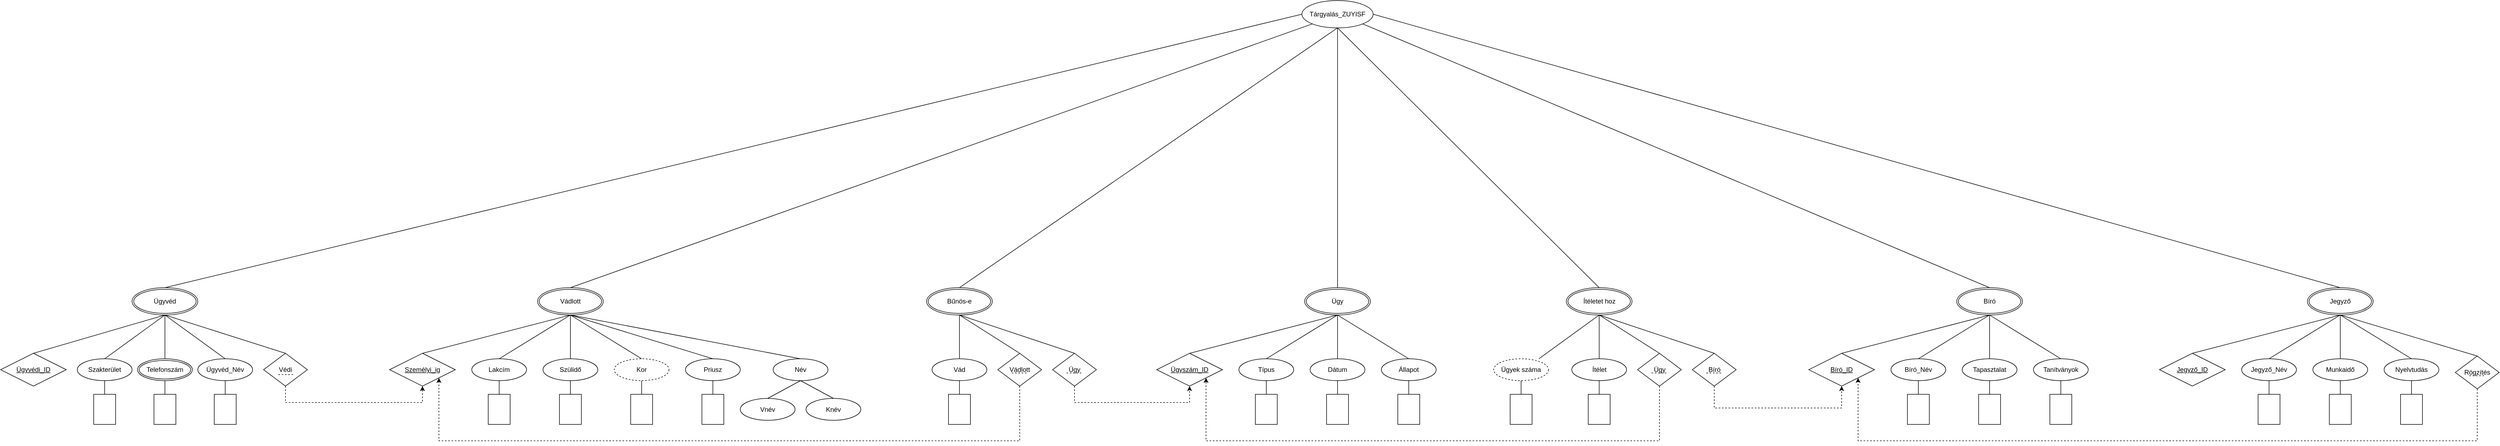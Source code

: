 <mxfile version="22.1.0" type="device" pages="2">
  <diagram name="1 oldal" id="XXqZg0C2dv_rh5Nmw_e9">
    <mxGraphModel dx="1474" dy="840" grid="1" gridSize="10" guides="1" tooltips="1" connect="1" arrows="1" fold="1" page="1" pageScale="1" pageWidth="10000" pageHeight="2000" math="0" shadow="0">
      <root>
        <mxCell id="0" />
        <mxCell id="1" parent="0" />
        <mxCell id="ICyJf8ScMRBZU93ftOw4-1" value="Ügyvéd" style="ellipse;shape=doubleEllipse;margin=3;whiteSpace=wrap;html=1;align=center;" vertex="1" parent="1">
          <mxGeometry x="440" y="740" width="120" height="50" as="geometry" />
        </mxCell>
        <mxCell id="YJGP_tQOx4Pj-f75QA2G-1" value="Ügyvédi_ID" style="shape=rhombus;perimeter=rhombusPerimeter;whiteSpace=wrap;html=1;align=center;fontStyle=4" vertex="1" parent="1">
          <mxGeometry x="200" y="860" width="120" height="60" as="geometry" />
        </mxCell>
        <mxCell id="PUg8mWYpeewetaqHyxth-1" value="Szakterület" style="ellipse;whiteSpace=wrap;html=1;align=center;" vertex="1" parent="1">
          <mxGeometry x="340" y="870" width="100" height="40" as="geometry" />
        </mxCell>
        <mxCell id="jzlbg64kv0yl-C3WHJPy-1" value="Telefonszám" style="ellipse;shape=doubleEllipse;margin=3;whiteSpace=wrap;html=1;align=center;" vertex="1" parent="1">
          <mxGeometry x="450" y="870" width="100" height="40" as="geometry" />
        </mxCell>
        <mxCell id="2ozMBCedKeuKXz6ciGc6-1" value="Ügyvéd_Név" style="ellipse;whiteSpace=wrap;html=1;align=center;" vertex="1" parent="1">
          <mxGeometry x="560" y="870" width="100" height="40" as="geometry" />
        </mxCell>
        <mxCell id="lhOaMGFWjHdq1UTUpK3w-1" value="Vádlott" style="ellipse;shape=doubleEllipse;margin=3;whiteSpace=wrap;html=1;align=center;" vertex="1" parent="1">
          <mxGeometry x="1180" y="740" width="120" height="50" as="geometry" />
        </mxCell>
        <mxCell id="lhOaMGFWjHdq1UTUpK3w-2" value="Személyi_ig" style="shape=rhombus;perimeter=rhombusPerimeter;whiteSpace=wrap;html=1;align=center;fontStyle=4" vertex="1" parent="1">
          <mxGeometry x="910" y="860" width="120" height="60" as="geometry" />
        </mxCell>
        <mxCell id="lhOaMGFWjHdq1UTUpK3w-3" value="Lakcím" style="ellipse;whiteSpace=wrap;html=1;align=center;" vertex="1" parent="1">
          <mxGeometry x="1060" y="870" width="100" height="40" as="geometry" />
        </mxCell>
        <mxCell id="lhOaMGFWjHdq1UTUpK3w-5" value="Szülidő" style="ellipse;whiteSpace=wrap;html=1;align=center;" vertex="1" parent="1">
          <mxGeometry x="1190" y="870" width="100" height="40" as="geometry" />
        </mxCell>
        <mxCell id="4j7thvOcyM_hKqkJIs6l-1" value="Kor" style="ellipse;whiteSpace=wrap;html=1;align=center;dashed=1;" vertex="1" parent="1">
          <mxGeometry x="1320" y="870" width="100" height="40" as="geometry" />
        </mxCell>
        <mxCell id="4j7thvOcyM_hKqkJIs6l-2" value="Priusz" style="ellipse;whiteSpace=wrap;html=1;align=center;" vertex="1" parent="1">
          <mxGeometry x="1450" y="870" width="100" height="40" as="geometry" />
        </mxCell>
        <mxCell id="t7_Jyj0Na3LPfnBzv7Cd-1" value="Név" style="ellipse;whiteSpace=wrap;html=1;align=center;" vertex="1" parent="1">
          <mxGeometry x="1610" y="870" width="100" height="40" as="geometry" />
        </mxCell>
        <mxCell id="t7_Jyj0Na3LPfnBzv7Cd-2" value="Vnév" style="ellipse;whiteSpace=wrap;html=1;align=center;" vertex="1" parent="1">
          <mxGeometry x="1550" y="942.5" width="100" height="40" as="geometry" />
        </mxCell>
        <mxCell id="t7_Jyj0Na3LPfnBzv7Cd-3" value="Knév" style="ellipse;whiteSpace=wrap;html=1;align=center;" vertex="1" parent="1">
          <mxGeometry x="1670" y="942.5" width="100" height="40" as="geometry" />
        </mxCell>
        <mxCell id="AifDiOjABzppqGR04Om8-1" value="Ügy" style="ellipse;shape=doubleEllipse;margin=3;whiteSpace=wrap;html=1;align=center;" vertex="1" parent="1">
          <mxGeometry x="2580" y="740" width="120" height="50" as="geometry" />
        </mxCell>
        <mxCell id="AifDiOjABzppqGR04Om8-2" value="Ügyszám_ID" style="shape=rhombus;perimeter=rhombusPerimeter;whiteSpace=wrap;html=1;align=center;fontStyle=4" vertex="1" parent="1">
          <mxGeometry x="2310" y="860" width="120" height="60" as="geometry" />
        </mxCell>
        <mxCell id="AifDiOjABzppqGR04Om8-3" value="Típus" style="ellipse;whiteSpace=wrap;html=1;align=center;" vertex="1" parent="1">
          <mxGeometry x="2460" y="870" width="100" height="40" as="geometry" />
        </mxCell>
        <mxCell id="AifDiOjABzppqGR04Om8-5" value="Állapot" style="ellipse;whiteSpace=wrap;html=1;align=center;" vertex="1" parent="1">
          <mxGeometry x="2720" y="870" width="100" height="40" as="geometry" />
        </mxCell>
        <mxCell id="AifDiOjABzppqGR04Om8-6" value="Dátum" style="ellipse;whiteSpace=wrap;html=1;align=center;" vertex="1" parent="1">
          <mxGeometry x="2590" y="870" width="100" height="40" as="geometry" />
        </mxCell>
        <mxCell id="9tY4wnXhgzZ47btH6-lA-2" value="Bűnös-e" style="ellipse;shape=doubleEllipse;margin=3;whiteSpace=wrap;html=1;align=center;" vertex="1" parent="1">
          <mxGeometry x="1890" y="740" width="120" height="50" as="geometry" />
        </mxCell>
        <mxCell id="h_xi1_EhXuhTgCRIHGQ7-1" value="Vád" style="ellipse;whiteSpace=wrap;html=1;align=center;" vertex="1" parent="1">
          <mxGeometry x="1900" y="870" width="100" height="40" as="geometry" />
        </mxCell>
        <mxCell id="h_xi1_EhXuhTgCRIHGQ7-2" value="Ítéletet hoz" style="ellipse;shape=doubleEllipse;margin=3;whiteSpace=wrap;html=1;align=center;" vertex="1" parent="1">
          <mxGeometry x="3057.5" y="740" width="120" height="50" as="geometry" />
        </mxCell>
        <mxCell id="h_xi1_EhXuhTgCRIHGQ7-6" value="Ítélet" style="ellipse;whiteSpace=wrap;html=1;align=center;" vertex="1" parent="1">
          <mxGeometry x="3067.5" y="870" width="100" height="40" as="geometry" />
        </mxCell>
        <mxCell id="h_xi1_EhXuhTgCRIHGQ7-7" value="Ügyek száma" style="ellipse;whiteSpace=wrap;html=1;align=center;dashed=1;" vertex="1" parent="1">
          <mxGeometry x="2925" y="870" width="100" height="40" as="geometry" />
        </mxCell>
        <mxCell id="h_xi1_EhXuhTgCRIHGQ7-8" value="Bíró" style="ellipse;shape=doubleEllipse;margin=3;whiteSpace=wrap;html=1;align=center;" vertex="1" parent="1">
          <mxGeometry x="3770" y="740" width="120" height="50" as="geometry" />
        </mxCell>
        <mxCell id="h_xi1_EhXuhTgCRIHGQ7-9" value="Bíró_ID" style="shape=rhombus;perimeter=rhombusPerimeter;whiteSpace=wrap;html=1;align=center;fontStyle=4" vertex="1" parent="1">
          <mxGeometry x="3500" y="860" width="120" height="60" as="geometry" />
        </mxCell>
        <mxCell id="h_xi1_EhXuhTgCRIHGQ7-10" value="Bíró_Név" style="ellipse;whiteSpace=wrap;html=1;align=center;" vertex="1" parent="1">
          <mxGeometry x="3650" y="870" width="100" height="40" as="geometry" />
        </mxCell>
        <mxCell id="h_xi1_EhXuhTgCRIHGQ7-11" value="Tanítványok" style="ellipse;whiteSpace=wrap;html=1;align=center;" vertex="1" parent="1">
          <mxGeometry x="3910" y="870" width="100" height="40" as="geometry" />
        </mxCell>
        <mxCell id="h_xi1_EhXuhTgCRIHGQ7-12" value="Tapasztalat" style="ellipse;whiteSpace=wrap;html=1;align=center;" vertex="1" parent="1">
          <mxGeometry x="3780" y="870" width="100" height="40" as="geometry" />
        </mxCell>
        <mxCell id="h_xi1_EhXuhTgCRIHGQ7-14" value="Jegyző" style="ellipse;shape=doubleEllipse;margin=3;whiteSpace=wrap;html=1;align=center;" vertex="1" parent="1">
          <mxGeometry x="4410" y="740" width="120" height="50" as="geometry" />
        </mxCell>
        <mxCell id="h_xi1_EhXuhTgCRIHGQ7-15" value="Jegyző_ID" style="shape=rhombus;perimeter=rhombusPerimeter;whiteSpace=wrap;html=1;align=center;fontStyle=4" vertex="1" parent="1">
          <mxGeometry x="4140" y="860" width="120" height="60" as="geometry" />
        </mxCell>
        <mxCell id="h_xi1_EhXuhTgCRIHGQ7-16" value="Jegyző_Név" style="ellipse;whiteSpace=wrap;html=1;align=center;" vertex="1" parent="1">
          <mxGeometry x="4290" y="870" width="100" height="40" as="geometry" />
        </mxCell>
        <mxCell id="h_xi1_EhXuhTgCRIHGQ7-17" value="Nyelvtudás" style="ellipse;whiteSpace=wrap;html=1;align=center;" vertex="1" parent="1">
          <mxGeometry x="4550" y="870" width="100" height="40" as="geometry" />
        </mxCell>
        <mxCell id="h_xi1_EhXuhTgCRIHGQ7-18" value="Munkaidő" style="ellipse;whiteSpace=wrap;html=1;align=center;" vertex="1" parent="1">
          <mxGeometry x="4420" y="870" width="100" height="40" as="geometry" />
        </mxCell>
        <mxCell id="pAQFY7UB-0J_gEu6tKrF-2" style="edgeStyle=orthogonalEdgeStyle;rounded=0;orthogonalLoop=1;jettySize=auto;html=1;exitX=0.5;exitY=1;exitDx=0;exitDy=0;entryX=0.5;entryY=1;entryDx=0;entryDy=0;dashed=1;" edge="1" parent="1" source="IDKoMS5DcFYXpzcmD1uS-1" target="lhOaMGFWjHdq1UTUpK3w-2">
          <mxGeometry relative="1" as="geometry">
            <Array as="points">
              <mxPoint x="720" y="950" />
              <mxPoint x="970" y="950" />
            </Array>
          </mxGeometry>
        </mxCell>
        <mxCell id="IDKoMS5DcFYXpzcmD1uS-1" value="Védi" style="shape=rhombus;perimeter=rhombusPerimeter;whiteSpace=wrap;html=1;align=center;fontStyle=0" vertex="1" parent="1">
          <mxGeometry x="680" y="860" width="80" height="60" as="geometry" />
        </mxCell>
        <mxCell id="xGnovQ70czHpJ9U4uVZW-5" value="" style="line;strokeWidth=1;rotatable=0;dashed=1;labelPosition=right;align=left;verticalAlign=middle;spacingTop=0;spacingLeft=6;points=[];portConstraint=eastwest;" vertex="1" parent="1">
          <mxGeometry x="707" y="894" width="29" height="10" as="geometry" />
        </mxCell>
        <mxCell id="_O6WmMdUIBeNxGoUNS9c-3" value="" style="endArrow=none;html=1;rounded=0;exitX=0.5;exitY=0;exitDx=0;exitDy=0;entryX=0.5;entryY=1;entryDx=0;entryDy=0;" edge="1" parent="1" source="YJGP_tQOx4Pj-f75QA2G-1" target="ICyJf8ScMRBZU93ftOw4-1">
          <mxGeometry relative="1" as="geometry">
            <mxPoint x="410" y="890" as="sourcePoint" />
            <mxPoint x="570" y="890" as="targetPoint" />
          </mxGeometry>
        </mxCell>
        <mxCell id="_O6WmMdUIBeNxGoUNS9c-4" value="" style="endArrow=none;html=1;rounded=0;exitX=0.5;exitY=0;exitDx=0;exitDy=0;entryX=0.5;entryY=1;entryDx=0;entryDy=0;" edge="1" parent="1" source="PUg8mWYpeewetaqHyxth-1" target="ICyJf8ScMRBZU93ftOw4-1">
          <mxGeometry relative="1" as="geometry">
            <mxPoint x="240" y="870" as="sourcePoint" />
            <mxPoint x="510" y="800" as="targetPoint" />
          </mxGeometry>
        </mxCell>
        <mxCell id="i9tSx1mTOkSYXbCnPOZw-1" value="" style="endArrow=none;html=1;rounded=0;exitX=0.5;exitY=0;exitDx=0;exitDy=0;entryX=0.5;entryY=1;entryDx=0;entryDy=0;" edge="1" parent="1" source="jzlbg64kv0yl-C3WHJPy-1" target="ICyJf8ScMRBZU93ftOw4-1">
          <mxGeometry relative="1" as="geometry">
            <mxPoint x="250" y="880" as="sourcePoint" />
            <mxPoint x="520" y="810" as="targetPoint" />
          </mxGeometry>
        </mxCell>
        <mxCell id="i9tSx1mTOkSYXbCnPOZw-2" value="" style="endArrow=none;html=1;rounded=0;exitX=0.5;exitY=0;exitDx=0;exitDy=0;entryX=0.5;entryY=1;entryDx=0;entryDy=0;" edge="1" parent="1" source="2ozMBCedKeuKXz6ciGc6-1" target="ICyJf8ScMRBZU93ftOw4-1">
          <mxGeometry relative="1" as="geometry">
            <mxPoint x="260" y="890" as="sourcePoint" />
            <mxPoint x="530" y="820" as="targetPoint" />
          </mxGeometry>
        </mxCell>
        <mxCell id="i9tSx1mTOkSYXbCnPOZw-3" value="" style="endArrow=none;html=1;rounded=0;exitX=0.5;exitY=0;exitDx=0;exitDy=0;entryX=0.5;entryY=1;entryDx=0;entryDy=0;" edge="1" parent="1" source="IDKoMS5DcFYXpzcmD1uS-1" target="ICyJf8ScMRBZU93ftOw4-1">
          <mxGeometry relative="1" as="geometry">
            <mxPoint x="270" y="900" as="sourcePoint" />
            <mxPoint x="540" y="830" as="targetPoint" />
          </mxGeometry>
        </mxCell>
        <mxCell id="DaG7itmabDul9z_JEO5d-1" value="" style="rounded=0;whiteSpace=wrap;html=1;rotation=90;" vertex="1" parent="1">
          <mxGeometry x="362.5" y="942.5" width="55" height="40" as="geometry" />
        </mxCell>
        <mxCell id="qnJ0SuZLahgLcd840VJe-1" value="" style="rounded=0;whiteSpace=wrap;html=1;rotation=90;" vertex="1" parent="1">
          <mxGeometry x="472.5" y="942.5" width="55" height="40" as="geometry" />
        </mxCell>
        <mxCell id="qnJ0SuZLahgLcd840VJe-2" value="" style="rounded=0;whiteSpace=wrap;html=1;rotation=90;" vertex="1" parent="1">
          <mxGeometry x="582.5" y="942.5" width="55" height="40" as="geometry" />
        </mxCell>
        <mxCell id="4fdf6INlTelt8O9HWZry-1" value="" style="endArrow=none;html=1;rounded=0;exitX=0;exitY=0.5;exitDx=0;exitDy=0;entryX=0.5;entryY=1;entryDx=0;entryDy=0;" edge="1" parent="1" source="DaG7itmabDul9z_JEO5d-1" target="PUg8mWYpeewetaqHyxth-1">
          <mxGeometry relative="1" as="geometry">
            <mxPoint x="400" y="880" as="sourcePoint" />
            <mxPoint x="510" y="800" as="targetPoint" />
          </mxGeometry>
        </mxCell>
        <mxCell id="4fdf6INlTelt8O9HWZry-2" value="" style="endArrow=none;html=1;rounded=0;exitX=0;exitY=0.5;exitDx=0;exitDy=0;entryX=0.5;entryY=1;entryDx=0;entryDy=0;" edge="1" parent="1" source="qnJ0SuZLahgLcd840VJe-1" target="jzlbg64kv0yl-C3WHJPy-1">
          <mxGeometry relative="1" as="geometry">
            <mxPoint x="410" y="890" as="sourcePoint" />
            <mxPoint x="520" y="810" as="targetPoint" />
          </mxGeometry>
        </mxCell>
        <mxCell id="4fdf6INlTelt8O9HWZry-3" value="" style="endArrow=none;html=1;rounded=0;exitX=0;exitY=0.5;exitDx=0;exitDy=0;entryX=0.5;entryY=1;entryDx=0;entryDy=0;" edge="1" parent="1" source="qnJ0SuZLahgLcd840VJe-2" target="2ozMBCedKeuKXz6ciGc6-1">
          <mxGeometry relative="1" as="geometry">
            <mxPoint x="420" y="900" as="sourcePoint" />
            <mxPoint x="530" y="820" as="targetPoint" />
          </mxGeometry>
        </mxCell>
        <mxCell id="4fdf6INlTelt8O9HWZry-4" value="" style="endArrow=none;html=1;rounded=0;exitX=0.5;exitY=1;exitDx=0;exitDy=0;entryX=0.5;entryY=0;entryDx=0;entryDy=0;" edge="1" parent="1" source="lhOaMGFWjHdq1UTUpK3w-1" target="lhOaMGFWjHdq1UTUpK3w-3">
          <mxGeometry relative="1" as="geometry">
            <mxPoint x="1090" y="800" as="sourcePoint" />
            <mxPoint x="850" y="730" as="targetPoint" />
          </mxGeometry>
        </mxCell>
        <mxCell id="4fdf6INlTelt8O9HWZry-5" value="" style="endArrow=none;html=1;rounded=0;exitX=0.5;exitY=1;exitDx=0;exitDy=0;entryX=0.5;entryY=0;entryDx=0;entryDy=0;" edge="1" parent="1" source="lhOaMGFWjHdq1UTUpK3w-1" target="lhOaMGFWjHdq1UTUpK3w-2">
          <mxGeometry relative="1" as="geometry">
            <mxPoint x="1100" y="810" as="sourcePoint" />
            <mxPoint x="860" y="740" as="targetPoint" />
          </mxGeometry>
        </mxCell>
        <mxCell id="4fdf6INlTelt8O9HWZry-6" value="" style="endArrow=none;html=1;rounded=0;exitX=0.5;exitY=1;exitDx=0;exitDy=0;entryX=0.5;entryY=0;entryDx=0;entryDy=0;" edge="1" parent="1" source="lhOaMGFWjHdq1UTUpK3w-1" target="lhOaMGFWjHdq1UTUpK3w-5">
          <mxGeometry relative="1" as="geometry">
            <mxPoint x="1110" y="820" as="sourcePoint" />
            <mxPoint x="870" y="750" as="targetPoint" />
          </mxGeometry>
        </mxCell>
        <mxCell id="4fdf6INlTelt8O9HWZry-7" value="" style="endArrow=none;html=1;rounded=0;exitX=0.5;exitY=1;exitDx=0;exitDy=0;entryX=0.5;entryY=0;entryDx=0;entryDy=0;" edge="1" parent="1" source="lhOaMGFWjHdq1UTUpK3w-1" target="4j7thvOcyM_hKqkJIs6l-1">
          <mxGeometry relative="1" as="geometry">
            <mxPoint x="1120" y="830" as="sourcePoint" />
            <mxPoint x="880" y="760" as="targetPoint" />
          </mxGeometry>
        </mxCell>
        <mxCell id="4fdf6INlTelt8O9HWZry-8" value="" style="endArrow=none;html=1;rounded=0;exitX=0.5;exitY=1;exitDx=0;exitDy=0;entryX=0.5;entryY=0;entryDx=0;entryDy=0;" edge="1" parent="1" source="lhOaMGFWjHdq1UTUpK3w-1" target="4j7thvOcyM_hKqkJIs6l-2">
          <mxGeometry relative="1" as="geometry">
            <mxPoint x="1130" y="840" as="sourcePoint" />
            <mxPoint x="890" y="770" as="targetPoint" />
          </mxGeometry>
        </mxCell>
        <mxCell id="4fdf6INlTelt8O9HWZry-9" value="" style="endArrow=none;html=1;rounded=0;exitX=0.5;exitY=1;exitDx=0;exitDy=0;entryX=0.5;entryY=0;entryDx=0;entryDy=0;" edge="1" parent="1" source="lhOaMGFWjHdq1UTUpK3w-1" target="t7_Jyj0Na3LPfnBzv7Cd-1">
          <mxGeometry relative="1" as="geometry">
            <mxPoint x="1140" y="850" as="sourcePoint" />
            <mxPoint x="900" y="780" as="targetPoint" />
          </mxGeometry>
        </mxCell>
        <mxCell id="4fdf6INlTelt8O9HWZry-10" value="" style="endArrow=none;html=1;rounded=0;exitX=0.5;exitY=1;exitDx=0;exitDy=0;entryX=0.5;entryY=0;entryDx=0;entryDy=0;" edge="1" parent="1" source="t7_Jyj0Na3LPfnBzv7Cd-1" target="t7_Jyj0Na3LPfnBzv7Cd-2">
          <mxGeometry relative="1" as="geometry">
            <mxPoint x="1180" y="860" as="sourcePoint" />
            <mxPoint x="940" y="790" as="targetPoint" />
          </mxGeometry>
        </mxCell>
        <mxCell id="4fdf6INlTelt8O9HWZry-11" value="" style="endArrow=none;html=1;rounded=0;exitX=0.5;exitY=1;exitDx=0;exitDy=0;entryX=0.5;entryY=0;entryDx=0;entryDy=0;" edge="1" parent="1" source="t7_Jyj0Na3LPfnBzv7Cd-1" target="t7_Jyj0Na3LPfnBzv7Cd-3">
          <mxGeometry relative="1" as="geometry">
            <mxPoint x="1190" y="870" as="sourcePoint" />
            <mxPoint x="950" y="800" as="targetPoint" />
          </mxGeometry>
        </mxCell>
        <mxCell id="LPIXueX1Jsd80bNfayYm-1" value="" style="rounded=0;whiteSpace=wrap;html=1;rotation=90;" vertex="1" parent="1">
          <mxGeometry x="1082.5" y="942.5" width="55" height="40" as="geometry" />
        </mxCell>
        <mxCell id="LPIXueX1Jsd80bNfayYm-2" value="" style="rounded=0;whiteSpace=wrap;html=1;rotation=90;" vertex="1" parent="1">
          <mxGeometry x="1212.5" y="942.5" width="55" height="40" as="geometry" />
        </mxCell>
        <mxCell id="LPIXueX1Jsd80bNfayYm-3" value="" style="rounded=0;whiteSpace=wrap;html=1;rotation=90;" vertex="1" parent="1">
          <mxGeometry x="1342.5" y="942.5" width="55" height="40" as="geometry" />
        </mxCell>
        <mxCell id="LPIXueX1Jsd80bNfayYm-4" value="" style="endArrow=none;html=1;rounded=0;exitX=0.5;exitY=1;exitDx=0;exitDy=0;entryX=0;entryY=0.5;entryDx=0;entryDy=0;" edge="1" parent="1" source="lhOaMGFWjHdq1UTUpK3w-3" target="LPIXueX1Jsd80bNfayYm-1">
          <mxGeometry relative="1" as="geometry">
            <mxPoint x="1250" y="800" as="sourcePoint" />
            <mxPoint x="1120" y="880" as="targetPoint" />
          </mxGeometry>
        </mxCell>
        <mxCell id="LPIXueX1Jsd80bNfayYm-5" value="" style="endArrow=none;html=1;rounded=0;exitX=0.5;exitY=1;exitDx=0;exitDy=0;entryX=0;entryY=0.5;entryDx=0;entryDy=0;" edge="1" parent="1" source="lhOaMGFWjHdq1UTUpK3w-5" target="LPIXueX1Jsd80bNfayYm-2">
          <mxGeometry relative="1" as="geometry">
            <mxPoint x="1260" y="810" as="sourcePoint" />
            <mxPoint x="1130" y="890" as="targetPoint" />
          </mxGeometry>
        </mxCell>
        <mxCell id="LPIXueX1Jsd80bNfayYm-6" value="" style="endArrow=none;html=1;rounded=0;exitX=0.5;exitY=1;exitDx=0;exitDy=0;entryX=0;entryY=0.5;entryDx=0;entryDy=0;" edge="1" parent="1" source="4j7thvOcyM_hKqkJIs6l-1" target="LPIXueX1Jsd80bNfayYm-3">
          <mxGeometry relative="1" as="geometry">
            <mxPoint x="1270" y="820" as="sourcePoint" />
            <mxPoint x="1140" y="900" as="targetPoint" />
          </mxGeometry>
        </mxCell>
        <mxCell id="LPIXueX1Jsd80bNfayYm-7" value="" style="rounded=0;whiteSpace=wrap;html=1;rotation=90;" vertex="1" parent="1">
          <mxGeometry x="1472.5" y="942.5" width="55" height="40" as="geometry" />
        </mxCell>
        <mxCell id="LPIXueX1Jsd80bNfayYm-8" value="" style="endArrow=none;html=1;rounded=0;exitX=0.5;exitY=1;exitDx=0;exitDy=0;entryX=0;entryY=0.5;entryDx=0;entryDy=0;" edge="1" parent="1" source="4j7thvOcyM_hKqkJIs6l-2" target="LPIXueX1Jsd80bNfayYm-7">
          <mxGeometry relative="1" as="geometry">
            <mxPoint x="1380" y="920" as="sourcePoint" />
            <mxPoint x="1380" y="945" as="targetPoint" />
          </mxGeometry>
        </mxCell>
        <mxCell id="AodtNTyvZ4n8N1bWTOUp-1" style="edgeStyle=orthogonalEdgeStyle;rounded=0;orthogonalLoop=1;jettySize=auto;html=1;exitX=0.5;exitY=1;exitDx=0;exitDy=0;entryX=0.5;entryY=1;entryDx=0;entryDy=0;dashed=1;" edge="1" parent="1" source="wsiOggRL3oX4yjMz1rA--1" target="AifDiOjABzppqGR04Om8-2">
          <mxGeometry relative="1" as="geometry">
            <Array as="points">
              <mxPoint x="2160" y="950" />
              <mxPoint x="2370" y="950" />
            </Array>
          </mxGeometry>
        </mxCell>
        <mxCell id="wsiOggRL3oX4yjMz1rA--1" value="Ügy" style="shape=rhombus;perimeter=rhombusPerimeter;whiteSpace=wrap;html=1;align=center;fontStyle=0" vertex="1" parent="1">
          <mxGeometry x="2120" y="860" width="80" height="60" as="geometry" />
        </mxCell>
        <mxCell id="wsiOggRL3oX4yjMz1rA--2" value="" style="line;strokeWidth=1;rotatable=0;dashed=1;labelPosition=right;align=left;verticalAlign=middle;spacingTop=0;spacingLeft=6;points=[];portConstraint=eastwest;" vertex="1" parent="1">
          <mxGeometry x="2145.5" y="891" width="29" height="10" as="geometry" />
        </mxCell>
        <mxCell id="MPx8VXwnGoAc70haydLC-1" style="edgeStyle=orthogonalEdgeStyle;rounded=0;orthogonalLoop=1;jettySize=auto;html=1;exitX=0.5;exitY=1;exitDx=0;exitDy=0;entryX=1;entryY=1;entryDx=0;entryDy=0;dashed=1;" edge="1" parent="1" source="wsiOggRL3oX4yjMz1rA--3" target="lhOaMGFWjHdq1UTUpK3w-2">
          <mxGeometry relative="1" as="geometry">
            <Array as="points">
              <mxPoint x="2060" y="1020" />
              <mxPoint x="1000" y="1020" />
            </Array>
          </mxGeometry>
        </mxCell>
        <mxCell id="wsiOggRL3oX4yjMz1rA--3" value="Vádlott" style="shape=rhombus;perimeter=rhombusPerimeter;whiteSpace=wrap;html=1;align=center;fontStyle=0" vertex="1" parent="1">
          <mxGeometry x="2020" y="860" width="80" height="60" as="geometry" />
        </mxCell>
        <mxCell id="wsiOggRL3oX4yjMz1rA--4" value="" style="line;strokeWidth=1;rotatable=0;dashed=1;labelPosition=right;align=left;verticalAlign=middle;spacingTop=0;spacingLeft=6;points=[];portConstraint=eastwest;" vertex="1" parent="1">
          <mxGeometry x="2045.5" y="891" width="29" height="10" as="geometry" />
        </mxCell>
        <mxCell id="CYr4HLM2nOeCX3ADsWrw-1" value="" style="endArrow=none;html=1;rounded=0;exitX=0.5;exitY=1;exitDx=0;exitDy=0;entryX=0.5;entryY=0;entryDx=0;entryDy=0;" edge="1" parent="1" source="9tY4wnXhgzZ47btH6-lA-2" target="h_xi1_EhXuhTgCRIHGQ7-1">
          <mxGeometry relative="1" as="geometry">
            <mxPoint x="1710" y="860" as="sourcePoint" />
            <mxPoint x="1770" y="910" as="targetPoint" />
          </mxGeometry>
        </mxCell>
        <mxCell id="CYr4HLM2nOeCX3ADsWrw-2" value="" style="endArrow=none;html=1;rounded=0;exitX=0.5;exitY=1;exitDx=0;exitDy=0;entryX=0.5;entryY=0;entryDx=0;entryDy=0;" edge="1" parent="1" source="9tY4wnXhgzZ47btH6-lA-2" target="wsiOggRL3oX4yjMz1rA--3">
          <mxGeometry relative="1" as="geometry">
            <mxPoint x="1780" y="880" as="sourcePoint" />
            <mxPoint x="1840" y="930" as="targetPoint" />
          </mxGeometry>
        </mxCell>
        <mxCell id="CYr4HLM2nOeCX3ADsWrw-3" value="" style="endArrow=none;html=1;rounded=0;exitX=0.5;exitY=1;exitDx=0;exitDy=0;entryX=0.5;entryY=0;entryDx=0;entryDy=0;" edge="1" parent="1" source="9tY4wnXhgzZ47btH6-lA-2" target="wsiOggRL3oX4yjMz1rA--1">
          <mxGeometry relative="1" as="geometry">
            <mxPoint x="1550" y="911" as="sourcePoint" />
            <mxPoint x="1610" y="961" as="targetPoint" />
          </mxGeometry>
        </mxCell>
        <mxCell id="MPx8VXwnGoAc70haydLC-2" value="" style="rounded=0;whiteSpace=wrap;html=1;rotation=90;" vertex="1" parent="1">
          <mxGeometry x="1922.5" y="942.5" width="55" height="40" as="geometry" />
        </mxCell>
        <mxCell id="MPx8VXwnGoAc70haydLC-3" value="" style="endArrow=none;html=1;rounded=0;exitX=0.5;exitY=1;exitDx=0;exitDy=0;entryX=0;entryY=0.5;entryDx=0;entryDy=0;" edge="1" parent="1" source="h_xi1_EhXuhTgCRIHGQ7-1" target="MPx8VXwnGoAc70haydLC-2">
          <mxGeometry relative="1" as="geometry">
            <mxPoint x="1960" y="800" as="sourcePoint" />
            <mxPoint x="1960" y="880" as="targetPoint" />
          </mxGeometry>
        </mxCell>
        <mxCell id="tVK_GQV288JRwI57IRof-1" value="Tárgyalás_ZUYISF" style="ellipse;whiteSpace=wrap;html=1;align=center;" vertex="1" parent="1">
          <mxGeometry x="2575" y="215" width="130" height="50" as="geometry" />
        </mxCell>
        <mxCell id="Cd5uZ2cuPrq8kh20msnP-1" value="" style="rounded=0;whiteSpace=wrap;html=1;rotation=90;" vertex="1" parent="1">
          <mxGeometry x="2482.5" y="942.5" width="55" height="40" as="geometry" />
        </mxCell>
        <mxCell id="Cd5uZ2cuPrq8kh20msnP-2" value="" style="rounded=0;whiteSpace=wrap;html=1;rotation=90;" vertex="1" parent="1">
          <mxGeometry x="2612.5" y="942.5" width="55" height="40" as="geometry" />
        </mxCell>
        <mxCell id="Cd5uZ2cuPrq8kh20msnP-3" value="" style="rounded=0;whiteSpace=wrap;html=1;rotation=90;" vertex="1" parent="1">
          <mxGeometry x="2742.5" y="942.5" width="55" height="40" as="geometry" />
        </mxCell>
        <mxCell id="Cd5uZ2cuPrq8kh20msnP-4" value="" style="endArrow=none;html=1;rounded=0;exitX=0.5;exitY=0;exitDx=0;exitDy=0;entryX=0.5;entryY=1;entryDx=0;entryDy=0;" edge="1" parent="1" source="AifDiOjABzppqGR04Om8-3" target="AifDiOjABzppqGR04Om8-1">
          <mxGeometry relative="1" as="geometry">
            <mxPoint x="2210" y="700" as="sourcePoint" />
            <mxPoint x="2420" y="770" as="targetPoint" />
          </mxGeometry>
        </mxCell>
        <mxCell id="Cd5uZ2cuPrq8kh20msnP-5" value="" style="endArrow=none;html=1;rounded=0;exitX=0.5;exitY=0;exitDx=0;exitDy=0;entryX=0.5;entryY=1;entryDx=0;entryDy=0;" edge="1" parent="1" source="AifDiOjABzppqGR04Om8-2" target="AifDiOjABzppqGR04Om8-1">
          <mxGeometry relative="1" as="geometry">
            <mxPoint x="2220" y="710" as="sourcePoint" />
            <mxPoint x="2430" y="780" as="targetPoint" />
          </mxGeometry>
        </mxCell>
        <mxCell id="Cd5uZ2cuPrq8kh20msnP-6" value="" style="endArrow=none;html=1;rounded=0;exitX=0.5;exitY=0;exitDx=0;exitDy=0;entryX=0.5;entryY=1;entryDx=0;entryDy=0;" edge="1" parent="1" source="AifDiOjABzppqGR04Om8-6" target="AifDiOjABzppqGR04Om8-1">
          <mxGeometry relative="1" as="geometry">
            <mxPoint x="2230" y="720" as="sourcePoint" />
            <mxPoint x="2440" y="790" as="targetPoint" />
          </mxGeometry>
        </mxCell>
        <mxCell id="Cd5uZ2cuPrq8kh20msnP-7" value="" style="endArrow=none;html=1;rounded=0;exitX=0.5;exitY=0;exitDx=0;exitDy=0;entryX=0.5;entryY=1;entryDx=0;entryDy=0;" edge="1" parent="1" source="AifDiOjABzppqGR04Om8-5" target="AifDiOjABzppqGR04Om8-1">
          <mxGeometry relative="1" as="geometry">
            <mxPoint x="2240" y="730" as="sourcePoint" />
            <mxPoint x="2450" y="800" as="targetPoint" />
          </mxGeometry>
        </mxCell>
        <mxCell id="Cd5uZ2cuPrq8kh20msnP-8" value="" style="endArrow=none;html=1;rounded=0;exitX=0;exitY=0.5;exitDx=0;exitDy=0;entryX=0.5;entryY=1;entryDx=0;entryDy=0;" edge="1" parent="1" source="Cd5uZ2cuPrq8kh20msnP-1" target="AifDiOjABzppqGR04Om8-3">
          <mxGeometry relative="1" as="geometry">
            <mxPoint x="2250" y="740" as="sourcePoint" />
            <mxPoint x="2460" y="810" as="targetPoint" />
          </mxGeometry>
        </mxCell>
        <mxCell id="Cd5uZ2cuPrq8kh20msnP-9" value="" style="endArrow=none;html=1;rounded=0;exitX=0;exitY=0.5;exitDx=0;exitDy=0;entryX=0.5;entryY=1;entryDx=0;entryDy=0;" edge="1" parent="1" source="Cd5uZ2cuPrq8kh20msnP-2" target="AifDiOjABzppqGR04Om8-6">
          <mxGeometry relative="1" as="geometry">
            <mxPoint x="2260" y="750" as="sourcePoint" />
            <mxPoint x="2470" y="820" as="targetPoint" />
          </mxGeometry>
        </mxCell>
        <mxCell id="Cd5uZ2cuPrq8kh20msnP-10" value="" style="endArrow=none;html=1;rounded=0;exitX=0;exitY=0.5;exitDx=0;exitDy=0;entryX=0.5;entryY=1;entryDx=0;entryDy=0;" edge="1" parent="1" source="Cd5uZ2cuPrq8kh20msnP-3" target="AifDiOjABzppqGR04Om8-5">
          <mxGeometry relative="1" as="geometry">
            <mxPoint x="2270" y="760" as="sourcePoint" />
            <mxPoint x="2480" y="830" as="targetPoint" />
          </mxGeometry>
        </mxCell>
        <mxCell id="Cd5uZ2cuPrq8kh20msnP-15" style="edgeStyle=orthogonalEdgeStyle;rounded=0;orthogonalLoop=1;jettySize=auto;html=1;exitX=0.5;exitY=1;exitDx=0;exitDy=0;entryX=1;entryY=1;entryDx=0;entryDy=0;dashed=1;" edge="1" parent="1" source="Cd5uZ2cuPrq8kh20msnP-11" target="AifDiOjABzppqGR04Om8-2">
          <mxGeometry relative="1" as="geometry">
            <Array as="points">
              <mxPoint x="3227" y="1020" />
              <mxPoint x="2400" y="1020" />
            </Array>
          </mxGeometry>
        </mxCell>
        <mxCell id="Cd5uZ2cuPrq8kh20msnP-11" value="Ügy" style="shape=rhombus;perimeter=rhombusPerimeter;whiteSpace=wrap;html=1;align=center;fontStyle=0" vertex="1" parent="1">
          <mxGeometry x="3187.5" y="860" width="80" height="60" as="geometry" />
        </mxCell>
        <mxCell id="Cd5uZ2cuPrq8kh20msnP-12" value="" style="line;strokeWidth=1;rotatable=0;dashed=1;labelPosition=right;align=left;verticalAlign=middle;spacingTop=0;spacingLeft=6;points=[];portConstraint=eastwest;" vertex="1" parent="1">
          <mxGeometry x="3213" y="891" width="29" height="10" as="geometry" />
        </mxCell>
        <mxCell id="Cd5uZ2cuPrq8kh20msnP-16" style="edgeStyle=orthogonalEdgeStyle;rounded=0;orthogonalLoop=1;jettySize=auto;html=1;exitX=0.5;exitY=1;exitDx=0;exitDy=0;entryX=0.5;entryY=1;entryDx=0;entryDy=0;dashed=1;" edge="1" parent="1" source="Cd5uZ2cuPrq8kh20msnP-13" target="h_xi1_EhXuhTgCRIHGQ7-9">
          <mxGeometry relative="1" as="geometry">
            <Array as="points">
              <mxPoint x="3327" y="960" />
              <mxPoint x="3560" y="960" />
            </Array>
          </mxGeometry>
        </mxCell>
        <mxCell id="Cd5uZ2cuPrq8kh20msnP-13" value="Bíró" style="shape=rhombus;perimeter=rhombusPerimeter;whiteSpace=wrap;html=1;align=center;fontStyle=0" vertex="1" parent="1">
          <mxGeometry x="3287.5" y="860" width="80" height="60" as="geometry" />
        </mxCell>
        <mxCell id="Cd5uZ2cuPrq8kh20msnP-14" value="" style="line;strokeWidth=1;rotatable=0;dashed=1;labelPosition=right;align=left;verticalAlign=middle;spacingTop=0;spacingLeft=6;points=[];portConstraint=eastwest;" vertex="1" parent="1">
          <mxGeometry x="3313" y="891" width="29" height="10" as="geometry" />
        </mxCell>
        <mxCell id="Cd5uZ2cuPrq8kh20msnP-17" value="" style="rounded=0;whiteSpace=wrap;html=1;rotation=90;" vertex="1" parent="1">
          <mxGeometry x="2947.5" y="942.5" width="55" height="40" as="geometry" />
        </mxCell>
        <mxCell id="Cd5uZ2cuPrq8kh20msnP-18" value="" style="rounded=0;whiteSpace=wrap;html=1;rotation=90;" vertex="1" parent="1">
          <mxGeometry x="3090" y="942.5" width="55" height="40" as="geometry" />
        </mxCell>
        <mxCell id="Cd5uZ2cuPrq8kh20msnP-19" value="" style="endArrow=none;html=1;rounded=0;exitX=0.5;exitY=0;exitDx=0;exitDy=0;entryX=0.5;entryY=1;entryDx=0;entryDy=0;" edge="1" parent="1" source="h_xi1_EhXuhTgCRIHGQ7-6" target="h_xi1_EhXuhTgCRIHGQ7-2">
          <mxGeometry relative="1" as="geometry">
            <mxPoint x="2980" y="790" as="sourcePoint" />
            <mxPoint x="2850" y="710" as="targetPoint" />
          </mxGeometry>
        </mxCell>
        <mxCell id="Cd5uZ2cuPrq8kh20msnP-20" value="" style="endArrow=none;html=1;rounded=0;exitX=0;exitY=0.5;exitDx=0;exitDy=0;entryX=0.5;entryY=1;entryDx=0;entryDy=0;" edge="1" parent="1" source="Cd5uZ2cuPrq8kh20msnP-17" target="h_xi1_EhXuhTgCRIHGQ7-7">
          <mxGeometry relative="1" as="geometry">
            <mxPoint x="2957.5" y="800" as="sourcePoint" />
            <mxPoint x="2975" y="910" as="targetPoint" />
          </mxGeometry>
        </mxCell>
        <mxCell id="Cd5uZ2cuPrq8kh20msnP-21" value="" style="endArrow=none;html=1;rounded=0;exitX=0;exitY=0.5;exitDx=0;exitDy=0;entryX=0.5;entryY=1;entryDx=0;entryDy=0;" edge="1" parent="1" source="Cd5uZ2cuPrq8kh20msnP-18" target="h_xi1_EhXuhTgCRIHGQ7-6">
          <mxGeometry relative="1" as="geometry">
            <mxPoint x="3000" y="810" as="sourcePoint" />
            <mxPoint x="2870" y="730" as="targetPoint" />
          </mxGeometry>
        </mxCell>
        <mxCell id="Cd5uZ2cuPrq8kh20msnP-22" value="" style="endArrow=none;html=1;rounded=0;exitX=0.5;exitY=0;exitDx=0;exitDy=0;entryX=0.5;entryY=1;entryDx=0;entryDy=0;" edge="1" parent="1" target="h_xi1_EhXuhTgCRIHGQ7-2">
          <mxGeometry relative="1" as="geometry">
            <mxPoint x="3007.5" y="870" as="sourcePoint" />
            <mxPoint x="2880" y="740" as="targetPoint" />
          </mxGeometry>
        </mxCell>
        <mxCell id="Cd5uZ2cuPrq8kh20msnP-23" value="" style="endArrow=none;html=1;rounded=0;exitX=0.5;exitY=0;exitDx=0;exitDy=0;entryX=0.5;entryY=1;entryDx=0;entryDy=0;" edge="1" parent="1" source="Cd5uZ2cuPrq8kh20msnP-11" target="h_xi1_EhXuhTgCRIHGQ7-2">
          <mxGeometry relative="1" as="geometry">
            <mxPoint x="3020" y="830" as="sourcePoint" />
            <mxPoint x="2890" y="750" as="targetPoint" />
          </mxGeometry>
        </mxCell>
        <mxCell id="Cd5uZ2cuPrq8kh20msnP-24" value="" style="endArrow=none;html=1;rounded=0;exitX=0.5;exitY=0;exitDx=0;exitDy=0;entryX=0.5;entryY=1;entryDx=0;entryDy=0;" edge="1" parent="1" source="Cd5uZ2cuPrq8kh20msnP-13" target="h_xi1_EhXuhTgCRIHGQ7-2">
          <mxGeometry relative="1" as="geometry">
            <mxPoint x="3030" y="840" as="sourcePoint" />
            <mxPoint x="2900" y="760" as="targetPoint" />
          </mxGeometry>
        </mxCell>
        <mxCell id="n6Exd7dYd-y8qDGJRE7M-1" value="" style="rounded=0;whiteSpace=wrap;html=1;rotation=90;" vertex="1" parent="1">
          <mxGeometry x="3672.5" y="942.5" width="55" height="40" as="geometry" />
        </mxCell>
        <mxCell id="n6Exd7dYd-y8qDGJRE7M-2" value="" style="rounded=0;whiteSpace=wrap;html=1;rotation=90;" vertex="1" parent="1">
          <mxGeometry x="3802.5" y="942.5" width="55" height="40" as="geometry" />
        </mxCell>
        <mxCell id="n6Exd7dYd-y8qDGJRE7M-3" value="" style="rounded=0;whiteSpace=wrap;html=1;rotation=90;" vertex="1" parent="1">
          <mxGeometry x="3932.5" y="942.5" width="55" height="40" as="geometry" />
        </mxCell>
        <mxCell id="n6Exd7dYd-y8qDGJRE7M-4" value="" style="endArrow=none;html=1;rounded=0;exitX=0.5;exitY=0;exitDx=0;exitDy=0;entryX=0.5;entryY=1;entryDx=0;entryDy=0;" edge="1" parent="1" source="h_xi1_EhXuhTgCRIHGQ7-9" target="h_xi1_EhXuhTgCRIHGQ7-8">
          <mxGeometry relative="1" as="geometry">
            <mxPoint x="3560" y="760" as="sourcePoint" />
            <mxPoint x="3350" y="690" as="targetPoint" />
          </mxGeometry>
        </mxCell>
        <mxCell id="n6Exd7dYd-y8qDGJRE7M-5" value="" style="endArrow=none;html=1;rounded=0;exitX=0.5;exitY=0;exitDx=0;exitDy=0;entryX=0.5;entryY=1;entryDx=0;entryDy=0;" edge="1" parent="1" source="h_xi1_EhXuhTgCRIHGQ7-10" target="h_xi1_EhXuhTgCRIHGQ7-8">
          <mxGeometry relative="1" as="geometry">
            <mxPoint x="3570" y="770" as="sourcePoint" />
            <mxPoint x="3360" y="700" as="targetPoint" />
          </mxGeometry>
        </mxCell>
        <mxCell id="n6Exd7dYd-y8qDGJRE7M-6" value="" style="endArrow=none;html=1;rounded=0;exitX=0.5;exitY=0;exitDx=0;exitDy=0;entryX=0.5;entryY=1;entryDx=0;entryDy=0;" edge="1" parent="1" source="h_xi1_EhXuhTgCRIHGQ7-12" target="h_xi1_EhXuhTgCRIHGQ7-8">
          <mxGeometry relative="1" as="geometry">
            <mxPoint x="3580" y="780" as="sourcePoint" />
            <mxPoint x="3370" y="710" as="targetPoint" />
          </mxGeometry>
        </mxCell>
        <mxCell id="n6Exd7dYd-y8qDGJRE7M-7" value="" style="endArrow=none;html=1;rounded=0;exitX=0;exitY=0.5;exitDx=0;exitDy=0;entryX=0.5;entryY=1;entryDx=0;entryDy=0;" edge="1" parent="1" source="n6Exd7dYd-y8qDGJRE7M-1" target="h_xi1_EhXuhTgCRIHGQ7-10">
          <mxGeometry relative="1" as="geometry">
            <mxPoint x="3590" y="790" as="sourcePoint" />
            <mxPoint x="3380" y="720" as="targetPoint" />
          </mxGeometry>
        </mxCell>
        <mxCell id="n6Exd7dYd-y8qDGJRE7M-8" value="" style="endArrow=none;html=1;rounded=0;exitX=0;exitY=0.5;exitDx=0;exitDy=0;entryX=0.5;entryY=1;entryDx=0;entryDy=0;" edge="1" parent="1" source="n6Exd7dYd-y8qDGJRE7M-2" target="h_xi1_EhXuhTgCRIHGQ7-12">
          <mxGeometry relative="1" as="geometry">
            <mxPoint x="3600" y="800" as="sourcePoint" />
            <mxPoint x="3390" y="730" as="targetPoint" />
          </mxGeometry>
        </mxCell>
        <mxCell id="n6Exd7dYd-y8qDGJRE7M-9" value="" style="endArrow=none;html=1;rounded=0;exitX=0;exitY=0.5;exitDx=0;exitDy=0;entryX=0.5;entryY=1;entryDx=0;entryDy=0;" edge="1" parent="1" source="n6Exd7dYd-y8qDGJRE7M-3" target="h_xi1_EhXuhTgCRIHGQ7-11">
          <mxGeometry relative="1" as="geometry">
            <mxPoint x="3610" y="810" as="sourcePoint" />
            <mxPoint x="3400" y="740" as="targetPoint" />
          </mxGeometry>
        </mxCell>
        <mxCell id="n6Exd7dYd-y8qDGJRE7M-10" value="" style="endArrow=none;html=1;rounded=0;exitX=0.5;exitY=0;exitDx=0;exitDy=0;entryX=0.5;entryY=1;entryDx=0;entryDy=0;" edge="1" parent="1" source="h_xi1_EhXuhTgCRIHGQ7-11" target="h_xi1_EhXuhTgCRIHGQ7-8">
          <mxGeometry relative="1" as="geometry">
            <mxPoint x="3620" y="820" as="sourcePoint" />
            <mxPoint x="3410" y="750" as="targetPoint" />
          </mxGeometry>
        </mxCell>
        <mxCell id="deojhNhoxFmd2Tt9hxBz-1" style="edgeStyle=orthogonalEdgeStyle;rounded=0;orthogonalLoop=1;jettySize=auto;html=1;exitX=0.5;exitY=1;exitDx=0;exitDy=0;entryX=1;entryY=1;entryDx=0;entryDy=0;dashed=1;" edge="1" parent="1" source="FfzvNCr3R7BM_LNBOgYz-1" target="h_xi1_EhXuhTgCRIHGQ7-9">
          <mxGeometry relative="1" as="geometry">
            <Array as="points">
              <mxPoint x="4720" y="1020" />
              <mxPoint x="3590" y="1020" />
            </Array>
          </mxGeometry>
        </mxCell>
        <mxCell id="FfzvNCr3R7BM_LNBOgYz-1" value="Rögzítés" style="shape=rhombus;perimeter=rhombusPerimeter;whiteSpace=wrap;html=1;align=center;fontStyle=0" vertex="1" parent="1">
          <mxGeometry x="4680" y="865" width="80" height="60" as="geometry" />
        </mxCell>
        <mxCell id="FfzvNCr3R7BM_LNBOgYz-2" value="" style="line;strokeWidth=1;rotatable=0;dashed=1;labelPosition=right;align=left;verticalAlign=middle;spacingTop=0;spacingLeft=6;points=[];portConstraint=eastwest;" vertex="1" parent="1">
          <mxGeometry x="4705.5" y="896" width="29" height="10" as="geometry" />
        </mxCell>
        <mxCell id="deojhNhoxFmd2Tt9hxBz-2" value="" style="rounded=0;whiteSpace=wrap;html=1;rotation=90;" vertex="1" parent="1">
          <mxGeometry x="4312.5" y="942.5" width="55" height="40" as="geometry" />
        </mxCell>
        <mxCell id="deojhNhoxFmd2Tt9hxBz-3" value="" style="rounded=0;whiteSpace=wrap;html=1;rotation=90;" vertex="1" parent="1">
          <mxGeometry x="4442.5" y="942.5" width="55" height="40" as="geometry" />
        </mxCell>
        <mxCell id="deojhNhoxFmd2Tt9hxBz-4" value="" style="rounded=0;whiteSpace=wrap;html=1;rotation=90;" vertex="1" parent="1">
          <mxGeometry x="4572.5" y="942.5" width="55" height="40" as="geometry" />
        </mxCell>
        <mxCell id="deojhNhoxFmd2Tt9hxBz-5" value="" style="endArrow=none;html=1;rounded=0;exitX=0.5;exitY=0;exitDx=0;exitDy=0;" edge="1" parent="1" source="FfzvNCr3R7BM_LNBOgYz-1">
          <mxGeometry relative="1" as="geometry">
            <mxPoint x="4190" y="805" as="sourcePoint" />
            <mxPoint x="4470" y="790" as="targetPoint" />
          </mxGeometry>
        </mxCell>
        <mxCell id="deojhNhoxFmd2Tt9hxBz-6" value="" style="endArrow=none;html=1;rounded=0;exitX=0;exitY=0.5;exitDx=0;exitDy=0;entryX=0.5;entryY=1;entryDx=0;entryDy=0;" edge="1" parent="1" source="deojhNhoxFmd2Tt9hxBz-3" target="h_xi1_EhXuhTgCRIHGQ7-18">
          <mxGeometry relative="1" as="geometry">
            <mxPoint x="4200" y="815" as="sourcePoint" />
            <mxPoint x="4070" y="735" as="targetPoint" />
          </mxGeometry>
        </mxCell>
        <mxCell id="deojhNhoxFmd2Tt9hxBz-7" value="" style="endArrow=none;html=1;rounded=0;entryX=0.5;entryY=1;entryDx=0;entryDy=0;exitX=0.5;exitY=0;exitDx=0;exitDy=0;" edge="1" parent="1" source="h_xi1_EhXuhTgCRIHGQ7-15" target="h_xi1_EhXuhTgCRIHGQ7-14">
          <mxGeometry relative="1" as="geometry">
            <mxPoint x="4210" y="825" as="sourcePoint" />
            <mxPoint x="4080" y="745" as="targetPoint" />
          </mxGeometry>
        </mxCell>
        <mxCell id="deojhNhoxFmd2Tt9hxBz-8" value="" style="endArrow=none;html=1;rounded=0;exitX=0;exitY=0.5;exitDx=0;exitDy=0;entryX=0.5;entryY=1;entryDx=0;entryDy=0;" edge="1" parent="1" source="deojhNhoxFmd2Tt9hxBz-2" target="h_xi1_EhXuhTgCRIHGQ7-16">
          <mxGeometry relative="1" as="geometry">
            <mxPoint x="4220" y="835" as="sourcePoint" />
            <mxPoint x="4090" y="755" as="targetPoint" />
          </mxGeometry>
        </mxCell>
        <mxCell id="deojhNhoxFmd2Tt9hxBz-9" value="" style="endArrow=none;html=1;rounded=0;exitX=0.5;exitY=0;exitDx=0;exitDy=0;entryX=0.5;entryY=1;entryDx=0;entryDy=0;" edge="1" parent="1" source="h_xi1_EhXuhTgCRIHGQ7-16" target="h_xi1_EhXuhTgCRIHGQ7-14">
          <mxGeometry relative="1" as="geometry">
            <mxPoint x="4230" y="845" as="sourcePoint" />
            <mxPoint x="4100" y="765" as="targetPoint" />
          </mxGeometry>
        </mxCell>
        <mxCell id="deojhNhoxFmd2Tt9hxBz-10" value="" style="endArrow=none;html=1;rounded=0;exitX=0.5;exitY=0;exitDx=0;exitDy=0;entryX=0.5;entryY=1;entryDx=0;entryDy=0;" edge="1" parent="1" source="h_xi1_EhXuhTgCRIHGQ7-18" target="h_xi1_EhXuhTgCRIHGQ7-14">
          <mxGeometry relative="1" as="geometry">
            <mxPoint x="4240" y="855" as="sourcePoint" />
            <mxPoint x="4110" y="775" as="targetPoint" />
          </mxGeometry>
        </mxCell>
        <mxCell id="deojhNhoxFmd2Tt9hxBz-11" value="" style="endArrow=none;html=1;rounded=0;exitX=0;exitY=0.5;exitDx=0;exitDy=0;entryX=0.5;entryY=1;entryDx=0;entryDy=0;" edge="1" parent="1" source="deojhNhoxFmd2Tt9hxBz-4" target="h_xi1_EhXuhTgCRIHGQ7-17">
          <mxGeometry relative="1" as="geometry">
            <mxPoint x="4250" y="865" as="sourcePoint" />
            <mxPoint x="4120" y="785" as="targetPoint" />
          </mxGeometry>
        </mxCell>
        <mxCell id="deojhNhoxFmd2Tt9hxBz-12" value="" style="endArrow=none;html=1;rounded=0;exitX=0.5;exitY=0;exitDx=0;exitDy=0;entryX=0.5;entryY=1;entryDx=0;entryDy=0;" edge="1" parent="1" source="h_xi1_EhXuhTgCRIHGQ7-17" target="h_xi1_EhXuhTgCRIHGQ7-14">
          <mxGeometry relative="1" as="geometry">
            <mxPoint x="4260" y="875" as="sourcePoint" />
            <mxPoint x="4130" y="795" as="targetPoint" />
          </mxGeometry>
        </mxCell>
        <mxCell id="SSwKWZ2K0PEpS0p2O7uw-1" value="" style="endArrow=none;html=1;rounded=0;exitX=0.5;exitY=0;exitDx=0;exitDy=0;entryX=0.5;entryY=1;entryDx=0;entryDy=0;" edge="1" parent="1" source="9tY4wnXhgzZ47btH6-lA-2" target="tVK_GQV288JRwI57IRof-1">
          <mxGeometry relative="1" as="geometry">
            <mxPoint x="2200" y="340" as="sourcePoint" />
            <mxPoint x="2470" y="270" as="targetPoint" />
          </mxGeometry>
        </mxCell>
        <mxCell id="SSwKWZ2K0PEpS0p2O7uw-2" value="" style="endArrow=none;html=1;rounded=0;exitX=0.5;exitY=0;exitDx=0;exitDy=0;entryX=0;entryY=0.5;entryDx=0;entryDy=0;" edge="1" parent="1" source="ICyJf8ScMRBZU93ftOw4-1" target="tVK_GQV288JRwI57IRof-1">
          <mxGeometry relative="1" as="geometry">
            <mxPoint x="2010" y="250" as="sourcePoint" />
            <mxPoint x="2280" y="180" as="targetPoint" />
          </mxGeometry>
        </mxCell>
        <mxCell id="SSwKWZ2K0PEpS0p2O7uw-3" value="" style="endArrow=none;html=1;rounded=0;exitX=0.5;exitY=0;exitDx=0;exitDy=0;entryX=0.5;entryY=1;entryDx=0;entryDy=0;" edge="1" parent="1" source="h_xi1_EhXuhTgCRIHGQ7-2" target="tVK_GQV288JRwI57IRof-1">
          <mxGeometry relative="1" as="geometry">
            <mxPoint x="2020" y="260" as="sourcePoint" />
            <mxPoint x="2290" y="190" as="targetPoint" />
          </mxGeometry>
        </mxCell>
        <mxCell id="SSwKWZ2K0PEpS0p2O7uw-4" value="" style="endArrow=none;html=1;rounded=0;exitX=0.5;exitY=0;exitDx=0;exitDy=0;entryX=0.5;entryY=1;entryDx=0;entryDy=0;" edge="1" parent="1" source="AifDiOjABzppqGR04Om8-1" target="tVK_GQV288JRwI57IRof-1">
          <mxGeometry relative="1" as="geometry">
            <mxPoint x="2030" y="270" as="sourcePoint" />
            <mxPoint x="2300" y="200" as="targetPoint" />
          </mxGeometry>
        </mxCell>
        <mxCell id="SSwKWZ2K0PEpS0p2O7uw-5" value="" style="endArrow=none;html=1;rounded=0;exitX=0.5;exitY=0;exitDx=0;exitDy=0;entryX=0;entryY=1;entryDx=0;entryDy=0;" edge="1" parent="1" source="lhOaMGFWjHdq1UTUpK3w-1" target="tVK_GQV288JRwI57IRof-1">
          <mxGeometry relative="1" as="geometry">
            <mxPoint x="2040" y="280" as="sourcePoint" />
            <mxPoint x="2310" y="210" as="targetPoint" />
          </mxGeometry>
        </mxCell>
        <mxCell id="C5Vgl7C7pSIm746fPHeQ-1" value="" style="endArrow=none;html=1;rounded=0;exitX=0.5;exitY=0;exitDx=0;exitDy=0;entryX=1;entryY=1;entryDx=0;entryDy=0;" edge="1" parent="1" source="h_xi1_EhXuhTgCRIHGQ7-8" target="tVK_GQV288JRwI57IRof-1">
          <mxGeometry relative="1" as="geometry">
            <mxPoint x="2050" y="290" as="sourcePoint" />
            <mxPoint x="2320" y="220" as="targetPoint" />
          </mxGeometry>
        </mxCell>
        <mxCell id="C5Vgl7C7pSIm746fPHeQ-2" value="" style="endArrow=none;html=1;rounded=0;entryX=1;entryY=0.5;entryDx=0;entryDy=0;exitX=0.5;exitY=0;exitDx=0;exitDy=0;" edge="1" parent="1" source="h_xi1_EhXuhTgCRIHGQ7-14" target="tVK_GQV288JRwI57IRof-1">
          <mxGeometry relative="1" as="geometry">
            <mxPoint x="3460" y="310" as="sourcePoint" />
            <mxPoint x="2330" y="230" as="targetPoint" />
          </mxGeometry>
        </mxCell>
      </root>
    </mxGraphModel>
  </diagram>
  <diagram id="ZR4KJ2Qv4tITGljbpkp-" name="2 oldal">
    <mxGraphModel dx="1433" dy="798" grid="1" gridSize="10" guides="1" tooltips="1" connect="1" arrows="1" fold="1" page="1" pageScale="1" pageWidth="3300" pageHeight="4681" math="0" shadow="0">
      <root>
        <mxCell id="0" />
        <mxCell id="1" parent="0" />
        <mxCell id="IK-T9pgVXqQDZMBXlOiV-1" value="FEL_ID" style="shape=rhombus;perimeter=rhombusPerimeter;whiteSpace=wrap;html=1;align=center;fontStyle=4" vertex="1" parent="1">
          <mxGeometry x="1140" y="832.5" width="120" height="60" as="geometry" />
        </mxCell>
        <mxCell id="IK-T9pgVXqQDZMBXlOiV-2" value="FESZ_ID" style="shape=rhombus;perimeter=rhombusPerimeter;whiteSpace=wrap;html=1;align=center;fontStyle=4" vertex="1" parent="1">
          <mxGeometry x="220" y="825" width="120" height="60" as="geometry" />
        </mxCell>
        <mxCell id="IK-T9pgVXqQDZMBXlOiV-3" value="B_ID" style="shape=rhombus;perimeter=rhombusPerimeter;whiteSpace=wrap;html=1;align=center;fontStyle=4" vertex="1" parent="1">
          <mxGeometry x="2035" y="827.5" width="120" height="60" as="geometry" />
        </mxCell>
        <mxCell id="IK-T9pgVXqQDZMBXlOiV-4" value="A_ID" style="shape=rhombus;perimeter=rhombusPerimeter;whiteSpace=wrap;html=1;align=center;fontStyle=4" vertex="1" parent="1">
          <mxGeometry x="1590" y="832.5" width="120" height="60" as="geometry" />
        </mxCell>
        <mxCell id="IK-T9pgVXqQDZMBXlOiV-5" value="R_ID" style="shape=rhombus;perimeter=rhombusPerimeter;whiteSpace=wrap;html=1;align=center;fontStyle=4" vertex="1" parent="1">
          <mxGeometry x="3160" y="827.5" width="120" height="60" as="geometry" />
        </mxCell>
        <mxCell id="IK-T9pgVXqQDZMBXlOiV-6" value="NY_ID" style="shape=rhombus;perimeter=rhombusPerimeter;whiteSpace=wrap;html=1;align=center;fontStyle=4" vertex="1" parent="1">
          <mxGeometry x="2860" y="825" width="120" height="60" as="geometry" />
        </mxCell>
        <mxCell id="IK-T9pgVXqQDZMBXlOiV-7" value="T_ID" style="shape=rhombus;perimeter=rhombusPerimeter;whiteSpace=wrap;html=1;align=center;fontStyle=4" vertex="1" parent="1">
          <mxGeometry x="610" y="830" width="120" height="60" as="geometry" />
        </mxCell>
        <mxCell id="IK-T9pgVXqQDZMBXlOiV-8" value="név" style="ellipse;whiteSpace=wrap;html=1;align=center;" vertex="1" parent="1">
          <mxGeometry x="1290" y="847.5" width="60" height="30" as="geometry" />
        </mxCell>
        <mxCell id="IK-T9pgVXqQDZMBXlOiV-9" value="ország" style="ellipse;whiteSpace=wrap;html=1;align=center;" vertex="1" parent="1">
          <mxGeometry x="1355" y="847.5" width="60" height="30" as="geometry" />
        </mxCell>
        <mxCell id="IK-T9pgVXqQDZMBXlOiV-10" value="díj" style="ellipse;whiteSpace=wrap;html=1;align=center;" vertex="1" parent="1">
          <mxGeometry x="1425" y="847.5" width="60" height="30" as="geometry" />
        </mxCell>
        <mxCell id="IK-T9pgVXqQDZMBXlOiV-11" value="" style="endArrow=none;html=1;rounded=0;exitX=0.5;exitY=1;exitDx=0;exitDy=0;entryX=0.5;entryY=0;entryDx=0;entryDy=0;" edge="1" parent="1" target="IK-T9pgVXqQDZMBXlOiV-1">
          <mxGeometry relative="1" as="geometry">
            <mxPoint x="1385" y="797.5" as="sourcePoint" />
            <mxPoint x="1805" y="837.5" as="targetPoint" />
          </mxGeometry>
        </mxCell>
        <mxCell id="IK-T9pgVXqQDZMBXlOiV-12" value="" style="endArrow=none;html=1;rounded=0;exitX=0.5;exitY=1;exitDx=0;exitDy=0;entryX=0.5;entryY=0;entryDx=0;entryDy=0;" edge="1" parent="1" target="IK-T9pgVXqQDZMBXlOiV-8">
          <mxGeometry relative="1" as="geometry">
            <mxPoint x="1385" y="797.5" as="sourcePoint" />
            <mxPoint x="1805" y="837.5" as="targetPoint" />
          </mxGeometry>
        </mxCell>
        <mxCell id="IK-T9pgVXqQDZMBXlOiV-13" value="" style="endArrow=none;html=1;rounded=0;exitX=0.5;exitY=1;exitDx=0;exitDy=0;entryX=0.5;entryY=0;entryDx=0;entryDy=0;" edge="1" parent="1" target="IK-T9pgVXqQDZMBXlOiV-9">
          <mxGeometry relative="1" as="geometry">
            <mxPoint x="1385" y="797.5" as="sourcePoint" />
            <mxPoint x="1805" y="837.5" as="targetPoint" />
          </mxGeometry>
        </mxCell>
        <mxCell id="IK-T9pgVXqQDZMBXlOiV-14" value="" style="endArrow=none;html=1;rounded=0;exitX=0.5;exitY=1;exitDx=0;exitDy=0;entryX=0.5;entryY=0;entryDx=0;entryDy=0;" edge="1" parent="1" target="IK-T9pgVXqQDZMBXlOiV-10">
          <mxGeometry relative="1" as="geometry">
            <mxPoint x="1385" y="797.5" as="sourcePoint" />
            <mxPoint x="1805" y="837.5" as="targetPoint" />
          </mxGeometry>
        </mxCell>
        <mxCell id="IK-T9pgVXqQDZMBXlOiV-15" value="név" style="ellipse;whiteSpace=wrap;html=1;align=center;" vertex="1" parent="1">
          <mxGeometry x="360" y="840" width="60" height="30" as="geometry" />
        </mxCell>
        <mxCell id="IK-T9pgVXqQDZMBXlOiV-16" value="helyszín" style="ellipse;whiteSpace=wrap;html=1;align=center;" vertex="1" parent="1">
          <mxGeometry x="440" y="840" width="60" height="30" as="geometry" />
        </mxCell>
        <mxCell id="IK-T9pgVXqQDZMBXlOiV-17" value="év" style="ellipse;whiteSpace=wrap;html=1;align=center;" vertex="1" parent="1">
          <mxGeometry x="510" y="840" width="60" height="30" as="geometry" />
        </mxCell>
        <mxCell id="IK-T9pgVXqQDZMBXlOiV-18" value="" style="endArrow=none;html=1;rounded=0;exitX=0.5;exitY=1;exitDx=0;exitDy=0;entryX=0.5;entryY=0;entryDx=0;entryDy=0;" edge="1" parent="1" target="IK-T9pgVXqQDZMBXlOiV-15">
          <mxGeometry relative="1" as="geometry">
            <mxPoint x="465.0" y="790" as="sourcePoint" />
            <mxPoint x="705" y="650" as="targetPoint" />
          </mxGeometry>
        </mxCell>
        <mxCell id="IK-T9pgVXqQDZMBXlOiV-19" value="" style="endArrow=none;html=1;rounded=0;exitX=0.5;exitY=1;exitDx=0;exitDy=0;entryX=0.5;entryY=0;entryDx=0;entryDy=0;" edge="1" parent="1" target="IK-T9pgVXqQDZMBXlOiV-16">
          <mxGeometry relative="1" as="geometry">
            <mxPoint x="465.0" y="790" as="sourcePoint" />
            <mxPoint x="705" y="650" as="targetPoint" />
          </mxGeometry>
        </mxCell>
        <mxCell id="IK-T9pgVXqQDZMBXlOiV-20" value="" style="endArrow=none;html=1;rounded=0;exitX=0.5;exitY=1;exitDx=0;exitDy=0;entryX=0.5;entryY=0;entryDx=0;entryDy=0;" edge="1" parent="1" target="IK-T9pgVXqQDZMBXlOiV-17">
          <mxGeometry relative="1" as="geometry">
            <mxPoint x="465.0" y="790" as="sourcePoint" />
            <mxPoint x="705" y="650" as="targetPoint" />
          </mxGeometry>
        </mxCell>
        <mxCell id="IK-T9pgVXqQDZMBXlOiV-21" value="" style="endArrow=none;html=1;rounded=0;exitX=0.5;exitY=1;exitDx=0;exitDy=0;entryX=0.5;entryY=0;entryDx=0;entryDy=0;" edge="1" parent="1" target="IK-T9pgVXqQDZMBXlOiV-2">
          <mxGeometry relative="1" as="geometry">
            <mxPoint x="465.0" y="790" as="sourcePoint" />
            <mxPoint x="705" y="650" as="targetPoint" />
          </mxGeometry>
        </mxCell>
        <mxCell id="IK-T9pgVXqQDZMBXlOiV-22" value="név" style="ellipse;whiteSpace=wrap;html=1;align=center;" vertex="1" parent="1">
          <mxGeometry x="2170" y="840" width="60" height="30" as="geometry" />
        </mxCell>
        <mxCell id="IK-T9pgVXqQDZMBXlOiV-23" value="cég" style="ellipse;whiteSpace=wrap;html=1;align=center;" vertex="1" parent="1">
          <mxGeometry x="2240" y="840" width="60" height="30" as="geometry" />
        </mxCell>
        <mxCell id="IK-T9pgVXqQDZMBXlOiV-24" value="ital" style="ellipse;shape=doubleEllipse;margin=3;whiteSpace=wrap;html=1;align=center;" vertex="1" parent="1">
          <mxGeometry x="2310" y="840" width="60" height="30" as="geometry" />
        </mxCell>
        <mxCell id="IK-T9pgVXqQDZMBXlOiV-25" value="" style="endArrow=none;html=1;rounded=0;exitX=0.5;exitY=1;exitDx=0;exitDy=0;entryX=0.5;entryY=0;entryDx=0;entryDy=0;" edge="1" parent="1" target="IK-T9pgVXqQDZMBXlOiV-22">
          <mxGeometry relative="1" as="geometry">
            <mxPoint x="2270" y="780.0" as="sourcePoint" />
            <mxPoint x="2540" y="440" as="targetPoint" />
          </mxGeometry>
        </mxCell>
        <mxCell id="IK-T9pgVXqQDZMBXlOiV-26" value="" style="endArrow=none;html=1;rounded=0;exitX=0.5;exitY=1;exitDx=0;exitDy=0;entryX=0.5;entryY=0;entryDx=0;entryDy=0;" edge="1" parent="1" target="IK-T9pgVXqQDZMBXlOiV-23">
          <mxGeometry relative="1" as="geometry">
            <mxPoint x="2270" y="780.0" as="sourcePoint" />
            <mxPoint x="2540" y="440" as="targetPoint" />
          </mxGeometry>
        </mxCell>
        <mxCell id="IK-T9pgVXqQDZMBXlOiV-27" value="" style="endArrow=none;html=1;rounded=0;exitX=0.5;exitY=1;exitDx=0;exitDy=0;entryX=0.5;entryY=0;entryDx=0;entryDy=0;" edge="1" parent="1" target="IK-T9pgVXqQDZMBXlOiV-24">
          <mxGeometry relative="1" as="geometry">
            <mxPoint x="2270" y="780.0" as="sourcePoint" />
            <mxPoint x="2540" y="440" as="targetPoint" />
          </mxGeometry>
        </mxCell>
        <mxCell id="IK-T9pgVXqQDZMBXlOiV-28" value="" style="endArrow=none;html=1;rounded=0;exitX=0.5;exitY=1;exitDx=0;exitDy=0;entryX=0.5;entryY=0;entryDx=0;entryDy=0;" edge="1" parent="1" target="IK-T9pgVXqQDZMBXlOiV-3">
          <mxGeometry relative="1" as="geometry">
            <mxPoint x="2270" y="780.0" as="sourcePoint" />
            <mxPoint x="2540" y="440" as="targetPoint" />
          </mxGeometry>
        </mxCell>
        <mxCell id="IK-T9pgVXqQDZMBXlOiV-29" value="név" style="ellipse;whiteSpace=wrap;html=1;align=center;" vertex="1" parent="1">
          <mxGeometry x="1735" y="847.5" width="60" height="30" as="geometry" />
        </mxCell>
        <mxCell id="IK-T9pgVXqQDZMBXlOiV-30" value="fizetés" style="ellipse;whiteSpace=wrap;html=1;align=center;" vertex="1" parent="1">
          <mxGeometry x="1800" y="847.5" width="60" height="30" as="geometry" />
        </mxCell>
        <mxCell id="IK-T9pgVXqQDZMBXlOiV-31" value="műszak" style="ellipse;shape=doubleEllipse;margin=3;whiteSpace=wrap;html=1;align=center;" vertex="1" parent="1">
          <mxGeometry x="1865" y="847.5" width="60" height="30" as="geometry" />
        </mxCell>
        <mxCell id="IK-T9pgVXqQDZMBXlOiV-32" value="" style="endArrow=none;html=1;rounded=0;exitX=0.5;exitY=1;exitDx=0;exitDy=0;entryX=0.5;entryY=0;entryDx=0;entryDy=0;" edge="1" parent="1" target="IK-T9pgVXqQDZMBXlOiV-29">
          <mxGeometry relative="1" as="geometry">
            <mxPoint x="1825.0" y="797.5" as="sourcePoint" />
            <mxPoint x="1805" y="997.5" as="targetPoint" />
          </mxGeometry>
        </mxCell>
        <mxCell id="IK-T9pgVXqQDZMBXlOiV-33" value="" style="endArrow=none;html=1;rounded=0;exitX=0.5;exitY=0;exitDx=0;exitDy=0;entryX=0.5;entryY=1;entryDx=0;entryDy=0;" edge="1" parent="1" source="IK-T9pgVXqQDZMBXlOiV-30">
          <mxGeometry relative="1" as="geometry">
            <mxPoint x="1645" y="797.5" as="sourcePoint" />
            <mxPoint x="1825.0" y="797.5" as="targetPoint" />
          </mxGeometry>
        </mxCell>
        <mxCell id="IK-T9pgVXqQDZMBXlOiV-34" value="" style="endArrow=none;html=1;rounded=0;entryX=0.5;entryY=1;entryDx=0;entryDy=0;exitX=0.5;exitY=0;exitDx=0;exitDy=0;" edge="1" parent="1" source="IK-T9pgVXqQDZMBXlOiV-31">
          <mxGeometry relative="1" as="geometry">
            <mxPoint x="1645" y="797.5" as="sourcePoint" />
            <mxPoint x="1825.0" y="797.5" as="targetPoint" />
          </mxGeometry>
        </mxCell>
        <mxCell id="IK-T9pgVXqQDZMBXlOiV-35" value="" style="endArrow=none;html=1;rounded=0;entryX=0.5;entryY=1;entryDx=0;entryDy=0;exitX=0.5;exitY=0;exitDx=0;exitDy=0;" edge="1" parent="1" source="IK-T9pgVXqQDZMBXlOiV-4">
          <mxGeometry relative="1" as="geometry">
            <mxPoint x="1645" y="797.5" as="sourcePoint" />
            <mxPoint x="1825.0" y="797.5" as="targetPoint" />
          </mxGeometry>
        </mxCell>
        <mxCell id="IK-T9pgVXqQDZMBXlOiV-36" value="név" style="ellipse;whiteSpace=wrap;html=1;align=center;" vertex="1" parent="1">
          <mxGeometry x="3305" y="840" width="60" height="30" as="geometry" />
        </mxCell>
        <mxCell id="IK-T9pgVXqQDZMBXlOiV-37" value="lakcím" style="ellipse;whiteSpace=wrap;html=1;align=center;" vertex="1" parent="1">
          <mxGeometry x="3550" y="842.5" width="60" height="30" as="geometry" />
        </mxCell>
        <mxCell id="IK-T9pgVXqQDZMBXlOiV-38" value="Diákigazolvány" style="ellipse;whiteSpace=wrap;html=1;align=center;dashed=1;" vertex="1" parent="1">
          <mxGeometry x="3380" y="840" width="90" height="30" as="geometry" />
        </mxCell>
        <mxCell id="IK-T9pgVXqQDZMBXlOiV-39" value="település" style="ellipse;whiteSpace=wrap;html=1;align=center;" vertex="1" parent="1">
          <mxGeometry x="3480" y="915" width="60" height="30" as="geometry" />
        </mxCell>
        <mxCell id="IK-T9pgVXqQDZMBXlOiV-40" value="utca" style="ellipse;whiteSpace=wrap;html=1;align=center;" vertex="1" parent="1">
          <mxGeometry x="3550" y="915" width="60" height="30" as="geometry" />
        </mxCell>
        <mxCell id="IK-T9pgVXqQDZMBXlOiV-41" value="házszám" style="ellipse;whiteSpace=wrap;html=1;align=center;" vertex="1" parent="1">
          <mxGeometry x="3620" y="915" width="60" height="30" as="geometry" />
        </mxCell>
        <mxCell id="IK-T9pgVXqQDZMBXlOiV-42" value="" style="endArrow=none;html=1;rounded=0;entryX=0.5;entryY=1;entryDx=0;entryDy=0;exitX=0.5;exitY=0;exitDx=0;exitDy=0;" edge="1" parent="1" source="IK-T9pgVXqQDZMBXlOiV-36" target="IK-T9pgVXqQDZMBXlOiV-116">
          <mxGeometry relative="1" as="geometry">
            <mxPoint x="3305" y="947.5" as="sourcePoint" />
            <mxPoint x="3425" y="797.5" as="targetPoint" />
          </mxGeometry>
        </mxCell>
        <mxCell id="IK-T9pgVXqQDZMBXlOiV-43" value="" style="endArrow=none;html=1;rounded=0;entryX=0.5;entryY=0;entryDx=0;entryDy=0;" edge="1" parent="1" source="IK-T9pgVXqQDZMBXlOiV-116" target="IK-T9pgVXqQDZMBXlOiV-38">
          <mxGeometry relative="1" as="geometry">
            <mxPoint x="3425" y="797.5" as="sourcePoint" />
            <mxPoint x="3465" y="947.5" as="targetPoint" />
          </mxGeometry>
        </mxCell>
        <mxCell id="IK-T9pgVXqQDZMBXlOiV-44" value="" style="endArrow=none;html=1;rounded=0;exitX=0.5;exitY=1;exitDx=0;exitDy=0;entryX=0.5;entryY=0;entryDx=0;entryDy=0;" edge="1" parent="1" source="IK-T9pgVXqQDZMBXlOiV-116" target="IK-T9pgVXqQDZMBXlOiV-5">
          <mxGeometry relative="1" as="geometry">
            <mxPoint x="3425" y="797.5" as="sourcePoint" />
            <mxPoint x="3460" y="947.5" as="targetPoint" />
          </mxGeometry>
        </mxCell>
        <mxCell id="IK-T9pgVXqQDZMBXlOiV-45" value="" style="endArrow=none;html=1;rounded=0;exitX=0.5;exitY=1;exitDx=0;exitDy=0;entryX=0.5;entryY=0;entryDx=0;entryDy=0;" edge="1" parent="1" source="IK-T9pgVXqQDZMBXlOiV-116" target="IK-T9pgVXqQDZMBXlOiV-37">
          <mxGeometry relative="1" as="geometry">
            <mxPoint x="3425" y="797.5" as="sourcePoint" />
            <mxPoint x="3460" y="947.5" as="targetPoint" />
          </mxGeometry>
        </mxCell>
        <mxCell id="IK-T9pgVXqQDZMBXlOiV-46" value="" style="endArrow=none;html=1;rounded=0;entryX=0.5;entryY=1;entryDx=0;entryDy=0;exitX=0.5;exitY=0;exitDx=0;exitDy=0;" edge="1" parent="1" source="IK-T9pgVXqQDZMBXlOiV-39" target="IK-T9pgVXqQDZMBXlOiV-37">
          <mxGeometry relative="1" as="geometry">
            <mxPoint x="3300" y="947.5" as="sourcePoint" />
            <mxPoint x="3460" y="947.5" as="targetPoint" />
          </mxGeometry>
        </mxCell>
        <mxCell id="IK-T9pgVXqQDZMBXlOiV-47" value="" style="endArrow=none;html=1;rounded=0;entryX=0.5;entryY=1;entryDx=0;entryDy=0;exitX=0.5;exitY=0;exitDx=0;exitDy=0;" edge="1" parent="1" source="IK-T9pgVXqQDZMBXlOiV-40" target="IK-T9pgVXqQDZMBXlOiV-37">
          <mxGeometry relative="1" as="geometry">
            <mxPoint x="3300" y="947.5" as="sourcePoint" />
            <mxPoint x="3460" y="947.5" as="targetPoint" />
          </mxGeometry>
        </mxCell>
        <mxCell id="IK-T9pgVXqQDZMBXlOiV-48" value="" style="endArrow=none;html=1;rounded=0;entryX=0.5;entryY=1;entryDx=0;entryDy=0;exitX=0.5;exitY=0;exitDx=0;exitDy=0;" edge="1" parent="1" source="IK-T9pgVXqQDZMBXlOiV-41" target="IK-T9pgVXqQDZMBXlOiV-37">
          <mxGeometry relative="1" as="geometry">
            <mxPoint x="3300" y="947.5" as="sourcePoint" />
            <mxPoint x="3460" y="947.5" as="targetPoint" />
          </mxGeometry>
        </mxCell>
        <mxCell id="IK-T9pgVXqQDZMBXlOiV-49" value="nyelv" style="ellipse;whiteSpace=wrap;html=1;align=center;" vertex="1" parent="1">
          <mxGeometry x="3000" y="840" width="60" height="30" as="geometry" />
        </mxCell>
        <mxCell id="IK-T9pgVXqQDZMBXlOiV-50" value="szint" style="ellipse;whiteSpace=wrap;html=1;align=center;" vertex="1" parent="1">
          <mxGeometry x="3070" y="840" width="60" height="30" as="geometry" />
        </mxCell>
        <mxCell id="IK-T9pgVXqQDZMBXlOiV-51" value="" style="endArrow=none;html=1;rounded=0;entryX=0.5;entryY=1;entryDx=0;entryDy=0;exitX=0.5;exitY=0;exitDx=0;exitDy=0;" edge="1" parent="1" source="IK-T9pgVXqQDZMBXlOiV-49">
          <mxGeometry relative="1" as="geometry">
            <mxPoint x="2390" y="825" as="sourcePoint" />
            <mxPoint x="3030" y="780" as="targetPoint" />
          </mxGeometry>
        </mxCell>
        <mxCell id="IK-T9pgVXqQDZMBXlOiV-52" value="" style="endArrow=none;html=1;rounded=0;entryX=0.5;entryY=1;entryDx=0;entryDy=0;exitX=0.5;exitY=0;exitDx=0;exitDy=0;" edge="1" parent="1" source="IK-T9pgVXqQDZMBXlOiV-50">
          <mxGeometry relative="1" as="geometry">
            <mxPoint x="2390" y="825" as="sourcePoint" />
            <mxPoint x="3030" y="780" as="targetPoint" />
          </mxGeometry>
        </mxCell>
        <mxCell id="IK-T9pgVXqQDZMBXlOiV-53" value="" style="endArrow=none;html=1;rounded=0;exitX=0.5;exitY=1;exitDx=0;exitDy=0;entryX=0.5;entryY=0;entryDx=0;entryDy=0;" edge="1" parent="1" target="IK-T9pgVXqQDZMBXlOiV-6">
          <mxGeometry relative="1" as="geometry">
            <mxPoint x="3030" y="780" as="sourcePoint" />
            <mxPoint x="2550" y="825" as="targetPoint" />
          </mxGeometry>
        </mxCell>
        <mxCell id="IK-T9pgVXqQDZMBXlOiV-54" value="név" style="ellipse;whiteSpace=wrap;html=1;align=center;" vertex="1" parent="1">
          <mxGeometry x="745" y="845" width="60" height="30" as="geometry" />
        </mxCell>
        <mxCell id="IK-T9pgVXqQDZMBXlOiV-55" value="adószám" style="ellipse;whiteSpace=wrap;html=1;align=center;" vertex="1" parent="1">
          <mxGeometry x="815" y="845" width="60" height="30" as="geometry" />
        </mxCell>
        <mxCell id="IK-T9pgVXqQDZMBXlOiV-56" value="alapítás" style="ellipse;whiteSpace=wrap;html=1;align=center;" vertex="1" parent="1">
          <mxGeometry x="890" y="845" width="60" height="30" as="geometry" />
        </mxCell>
        <mxCell id="IK-T9pgVXqQDZMBXlOiV-57" value="bevétel" style="ellipse;whiteSpace=wrap;html=1;align=center;" vertex="1" parent="1">
          <mxGeometry x="965" y="845" width="60" height="30" as="geometry" />
        </mxCell>
        <mxCell id="IK-T9pgVXqQDZMBXlOiV-58" value="" style="endArrow=none;html=1;rounded=0;entryX=0.5;entryY=1;entryDx=0;entryDy=0;exitX=0.5;exitY=0;exitDx=0;exitDy=0;" edge="1" parent="1" source="IK-T9pgVXqQDZMBXlOiV-54">
          <mxGeometry relative="1" as="geometry">
            <mxPoint x="730" y="855" as="sourcePoint" />
            <mxPoint x="920.0" y="795" as="targetPoint" />
          </mxGeometry>
        </mxCell>
        <mxCell id="IK-T9pgVXqQDZMBXlOiV-59" value="" style="endArrow=none;html=1;rounded=0;exitX=0.5;exitY=0;exitDx=0;exitDy=0;" edge="1" parent="1" source="IK-T9pgVXqQDZMBXlOiV-55">
          <mxGeometry relative="1" as="geometry">
            <mxPoint x="730" y="855" as="sourcePoint" />
            <mxPoint x="920" y="795" as="targetPoint" />
          </mxGeometry>
        </mxCell>
        <mxCell id="IK-T9pgVXqQDZMBXlOiV-60" value="" style="endArrow=none;html=1;rounded=0;entryX=0.5;entryY=1;entryDx=0;entryDy=0;exitX=0.5;exitY=0;exitDx=0;exitDy=0;" edge="1" parent="1" source="IK-T9pgVXqQDZMBXlOiV-56">
          <mxGeometry relative="1" as="geometry">
            <mxPoint x="730" y="855" as="sourcePoint" />
            <mxPoint x="920.0" y="795" as="targetPoint" />
          </mxGeometry>
        </mxCell>
        <mxCell id="IK-T9pgVXqQDZMBXlOiV-61" value="" style="endArrow=none;html=1;rounded=0;entryX=0.5;entryY=1;entryDx=0;entryDy=0;exitX=0.5;exitY=0;exitDx=0;exitDy=0;" edge="1" parent="1" source="IK-T9pgVXqQDZMBXlOiV-57" target="IK-T9pgVXqQDZMBXlOiV-97">
          <mxGeometry relative="1" as="geometry">
            <mxPoint x="730" y="855" as="sourcePoint" />
            <mxPoint x="920.0" y="795" as="targetPoint" />
          </mxGeometry>
        </mxCell>
        <mxCell id="IK-T9pgVXqQDZMBXlOiV-62" value="" style="endArrow=none;html=1;rounded=0;entryX=0.5;entryY=1;entryDx=0;entryDy=0;exitX=0.5;exitY=0;exitDx=0;exitDy=0;" edge="1" parent="1" source="IK-T9pgVXqQDZMBXlOiV-7">
          <mxGeometry relative="1" as="geometry">
            <mxPoint x="730" y="855" as="sourcePoint" />
            <mxPoint x="920.0" y="795" as="targetPoint" />
          </mxGeometry>
        </mxCell>
        <mxCell id="IK-T9pgVXqQDZMBXlOiV-63" value="" style="rounded=0;whiteSpace=wrap;html=1;rotation=90;" vertex="1" parent="1">
          <mxGeometry x="1785" y="917.5" width="90" height="40" as="geometry" />
        </mxCell>
        <mxCell id="IK-T9pgVXqQDZMBXlOiV-64" value="" style="rounded=0;whiteSpace=wrap;html=1;rotation=90;" vertex="1" parent="1">
          <mxGeometry x="1720" y="917.5" width="90" height="40" as="geometry" />
        </mxCell>
        <mxCell id="IK-T9pgVXqQDZMBXlOiV-65" value="" style="endArrow=none;html=1;rounded=0;exitX=0;exitY=0.5;exitDx=0;exitDy=0;entryX=0.5;entryY=1;entryDx=0;entryDy=0;" edge="1" parent="1" source="IK-T9pgVXqQDZMBXlOiV-63" target="IK-T9pgVXqQDZMBXlOiV-30">
          <mxGeometry relative="1" as="geometry">
            <mxPoint x="1770" y="957.5" as="sourcePoint" />
            <mxPoint x="1930" y="957.5" as="targetPoint" />
          </mxGeometry>
        </mxCell>
        <mxCell id="IK-T9pgVXqQDZMBXlOiV-66" value="" style="endArrow=none;html=1;rounded=0;exitX=0;exitY=0.5;exitDx=0;exitDy=0;entryX=0.5;entryY=1;entryDx=0;entryDy=0;" edge="1" parent="1" source="IK-T9pgVXqQDZMBXlOiV-64" target="IK-T9pgVXqQDZMBXlOiV-29">
          <mxGeometry relative="1" as="geometry">
            <mxPoint x="1720" y="917.5" as="sourcePoint" />
            <mxPoint x="1880" y="917.5" as="targetPoint" />
          </mxGeometry>
        </mxCell>
        <mxCell id="IK-T9pgVXqQDZMBXlOiV-67" value="" style="rounded=0;whiteSpace=wrap;html=1;rotation=90;" vertex="1" parent="1">
          <mxGeometry x="1410" y="917.5" width="90" height="40" as="geometry" />
        </mxCell>
        <mxCell id="IK-T9pgVXqQDZMBXlOiV-68" value="" style="rounded=0;whiteSpace=wrap;html=1;rotation=90;" vertex="1" parent="1">
          <mxGeometry x="1340" y="917.5" width="90" height="40" as="geometry" />
        </mxCell>
        <mxCell id="IK-T9pgVXqQDZMBXlOiV-69" value="" style="rounded=0;whiteSpace=wrap;html=1;rotation=90;" vertex="1" parent="1">
          <mxGeometry x="1275" y="917.5" width="90" height="40" as="geometry" />
        </mxCell>
        <mxCell id="IK-T9pgVXqQDZMBXlOiV-70" value="" style="endArrow=none;html=1;rounded=0;exitX=0;exitY=0.5;exitDx=0;exitDy=0;entryX=0.5;entryY=1;entryDx=0;entryDy=0;" edge="1" parent="1" source="IK-T9pgVXqQDZMBXlOiV-69" target="IK-T9pgVXqQDZMBXlOiV-8">
          <mxGeometry relative="1" as="geometry">
            <mxPoint x="1615" y="917.5" as="sourcePoint" />
            <mxPoint x="1775" y="917.5" as="targetPoint" />
          </mxGeometry>
        </mxCell>
        <mxCell id="IK-T9pgVXqQDZMBXlOiV-71" value="" style="endArrow=none;html=1;rounded=0;exitX=0;exitY=0.5;exitDx=0;exitDy=0;entryX=0.5;entryY=1;entryDx=0;entryDy=0;" edge="1" parent="1" source="IK-T9pgVXqQDZMBXlOiV-68" target="IK-T9pgVXqQDZMBXlOiV-9">
          <mxGeometry relative="1" as="geometry">
            <mxPoint x="1495" y="917.5" as="sourcePoint" />
            <mxPoint x="1655" y="917.5" as="targetPoint" />
          </mxGeometry>
        </mxCell>
        <mxCell id="IK-T9pgVXqQDZMBXlOiV-72" value="" style="endArrow=none;html=1;rounded=0;exitX=0;exitY=0.5;exitDx=0;exitDy=0;entryX=0.5;entryY=1;entryDx=0;entryDy=0;" edge="1" parent="1" source="IK-T9pgVXqQDZMBXlOiV-67" target="IK-T9pgVXqQDZMBXlOiV-10">
          <mxGeometry relative="1" as="geometry">
            <mxPoint x="1490" y="917.5" as="sourcePoint" />
            <mxPoint x="1650" y="917.5" as="targetPoint" />
          </mxGeometry>
        </mxCell>
        <mxCell id="IK-T9pgVXqQDZMBXlOiV-73" value="" style="rounded=0;whiteSpace=wrap;html=1;rotation=90;" vertex="1" parent="1">
          <mxGeometry x="495" y="920" width="90" height="40" as="geometry" />
        </mxCell>
        <mxCell id="IK-T9pgVXqQDZMBXlOiV-74" value="" style="rounded=0;whiteSpace=wrap;html=1;rotation=90;" vertex="1" parent="1">
          <mxGeometry x="425" y="920" width="90" height="40" as="geometry" />
        </mxCell>
        <mxCell id="IK-T9pgVXqQDZMBXlOiV-75" value="" style="rounded=0;whiteSpace=wrap;html=1;rotation=90;" vertex="1" parent="1">
          <mxGeometry x="345" y="920" width="90" height="40" as="geometry" />
        </mxCell>
        <mxCell id="IK-T9pgVXqQDZMBXlOiV-76" value="" style="endArrow=none;html=1;rounded=0;exitX=0;exitY=0.5;exitDx=0;exitDy=0;entryX=0.5;entryY=1;entryDx=0;entryDy=0;" edge="1" parent="1" source="IK-T9pgVXqQDZMBXlOiV-75" target="IK-T9pgVXqQDZMBXlOiV-15">
          <mxGeometry relative="1" as="geometry">
            <mxPoint x="375" y="820" as="sourcePoint" />
            <mxPoint x="535" y="820" as="targetPoint" />
          </mxGeometry>
        </mxCell>
        <mxCell id="IK-T9pgVXqQDZMBXlOiV-77" value="" style="endArrow=none;html=1;rounded=0;exitX=0;exitY=0.5;exitDx=0;exitDy=0;entryX=0.5;entryY=1;entryDx=0;entryDy=0;" edge="1" parent="1" source="IK-T9pgVXqQDZMBXlOiV-74" target="IK-T9pgVXqQDZMBXlOiV-16">
          <mxGeometry relative="1" as="geometry">
            <mxPoint x="375" y="820" as="sourcePoint" />
            <mxPoint x="535" y="820" as="targetPoint" />
          </mxGeometry>
        </mxCell>
        <mxCell id="IK-T9pgVXqQDZMBXlOiV-78" value="" style="endArrow=none;html=1;rounded=0;exitX=0;exitY=0.5;exitDx=0;exitDy=0;entryX=0.5;entryY=1;entryDx=0;entryDy=0;" edge="1" parent="1" source="IK-T9pgVXqQDZMBXlOiV-73" target="IK-T9pgVXqQDZMBXlOiV-17">
          <mxGeometry relative="1" as="geometry">
            <mxPoint x="375" y="820" as="sourcePoint" />
            <mxPoint x="535" y="820" as="targetPoint" />
          </mxGeometry>
        </mxCell>
        <mxCell id="IK-T9pgVXqQDZMBXlOiV-79" value="" style="rounded=0;whiteSpace=wrap;html=1;rotation=90;" vertex="1" parent="1">
          <mxGeometry x="2985" y="910" width="90" height="40" as="geometry" />
        </mxCell>
        <mxCell id="IK-T9pgVXqQDZMBXlOiV-80" value="" style="rounded=0;whiteSpace=wrap;html=1;rotation=90;" vertex="1" parent="1">
          <mxGeometry x="3055" y="910" width="90" height="40" as="geometry" />
        </mxCell>
        <mxCell id="IK-T9pgVXqQDZMBXlOiV-81" value="" style="endArrow=none;html=1;rounded=0;entryX=0.5;entryY=1;entryDx=0;entryDy=0;exitX=0;exitY=0.5;exitDx=0;exitDy=0;" edge="1" parent="1" source="IK-T9pgVXqQDZMBXlOiV-79" target="IK-T9pgVXqQDZMBXlOiV-49">
          <mxGeometry relative="1" as="geometry">
            <mxPoint x="2700" y="905" as="sourcePoint" />
            <mxPoint x="2860" y="905" as="targetPoint" />
          </mxGeometry>
        </mxCell>
        <mxCell id="IK-T9pgVXqQDZMBXlOiV-82" value="" style="endArrow=none;html=1;rounded=0;entryX=0.5;entryY=1;entryDx=0;entryDy=0;exitX=0;exitY=0.5;exitDx=0;exitDy=0;" edge="1" parent="1" source="IK-T9pgVXqQDZMBXlOiV-80" target="IK-T9pgVXqQDZMBXlOiV-50">
          <mxGeometry relative="1" as="geometry">
            <mxPoint x="2700" y="905" as="sourcePoint" />
            <mxPoint x="2860" y="905" as="targetPoint" />
          </mxGeometry>
        </mxCell>
        <mxCell id="IK-T9pgVXqQDZMBXlOiV-83" value="" style="rounded=0;whiteSpace=wrap;html=1;rotation=90;" vertex="1" parent="1">
          <mxGeometry x="2225" y="910" width="90" height="40" as="geometry" />
        </mxCell>
        <mxCell id="IK-T9pgVXqQDZMBXlOiV-84" value="" style="rounded=0;whiteSpace=wrap;html=1;rotation=90;" vertex="1" parent="1">
          <mxGeometry x="2155" y="910" width="90" height="40" as="geometry" />
        </mxCell>
        <mxCell id="IK-T9pgVXqQDZMBXlOiV-85" value="" style="endArrow=none;html=1;rounded=0;exitX=0;exitY=0.5;exitDx=0;exitDy=0;" edge="1" parent="1" source="IK-T9pgVXqQDZMBXlOiV-84" target="IK-T9pgVXqQDZMBXlOiV-22">
          <mxGeometry relative="1" as="geometry">
            <mxPoint x="2190" y="920" as="sourcePoint" />
            <mxPoint x="2350" y="920" as="targetPoint" />
          </mxGeometry>
        </mxCell>
        <mxCell id="IK-T9pgVXqQDZMBXlOiV-86" value="" style="endArrow=none;html=1;rounded=0;exitX=0;exitY=0.5;exitDx=0;exitDy=0;entryX=0.5;entryY=1;entryDx=0;entryDy=0;" edge="1" parent="1" source="IK-T9pgVXqQDZMBXlOiV-83" target="IK-T9pgVXqQDZMBXlOiV-23">
          <mxGeometry relative="1" as="geometry">
            <mxPoint x="2370" y="970" as="sourcePoint" />
            <mxPoint x="2350" y="920" as="targetPoint" />
          </mxGeometry>
        </mxCell>
        <mxCell id="IK-T9pgVXqQDZMBXlOiV-87" value="" style="rounded=0;whiteSpace=wrap;html=1;rotation=90;" vertex="1" parent="1">
          <mxGeometry x="3290" y="910" width="90" height="40" as="geometry" />
        </mxCell>
        <mxCell id="IK-T9pgVXqQDZMBXlOiV-88" value="" style="rounded=0;whiteSpace=wrap;html=1;rotation=90;" vertex="1" parent="1">
          <mxGeometry x="730" y="915" width="90" height="40" as="geometry" />
        </mxCell>
        <mxCell id="IK-T9pgVXqQDZMBXlOiV-89" value="" style="rounded=0;whiteSpace=wrap;html=1;rotation=90;" vertex="1" parent="1">
          <mxGeometry x="800" y="915" width="90" height="40" as="geometry" />
        </mxCell>
        <mxCell id="IK-T9pgVXqQDZMBXlOiV-90" value="" style="rounded=0;whiteSpace=wrap;html=1;rotation=90;" vertex="1" parent="1">
          <mxGeometry x="875" y="915" width="90" height="40" as="geometry" />
        </mxCell>
        <mxCell id="IK-T9pgVXqQDZMBXlOiV-91" value="" style="rounded=0;whiteSpace=wrap;html=1;rotation=90;" vertex="1" parent="1">
          <mxGeometry x="950" y="915" width="90" height="40" as="geometry" />
        </mxCell>
        <mxCell id="IK-T9pgVXqQDZMBXlOiV-92" value="" style="endArrow=none;html=1;rounded=0;exitX=0;exitY=0.5;exitDx=0;exitDy=0;entryX=0.5;entryY=1;entryDx=0;entryDy=0;" edge="1" parent="1" source="IK-T9pgVXqQDZMBXlOiV-88" target="IK-T9pgVXqQDZMBXlOiV-54">
          <mxGeometry relative="1" as="geometry">
            <mxPoint x="660" y="945" as="sourcePoint" />
            <mxPoint x="820" y="945" as="targetPoint" />
          </mxGeometry>
        </mxCell>
        <mxCell id="IK-T9pgVXqQDZMBXlOiV-93" value="" style="endArrow=none;html=1;rounded=0;exitX=0;exitY=0.5;exitDx=0;exitDy=0;entryX=0.5;entryY=1;entryDx=0;entryDy=0;" edge="1" parent="1" source="IK-T9pgVXqQDZMBXlOiV-89" target="IK-T9pgVXqQDZMBXlOiV-55">
          <mxGeometry relative="1" as="geometry">
            <mxPoint x="660" y="945" as="sourcePoint" />
            <mxPoint x="820" y="945" as="targetPoint" />
          </mxGeometry>
        </mxCell>
        <mxCell id="IK-T9pgVXqQDZMBXlOiV-94" value="" style="endArrow=none;html=1;rounded=0;exitX=0;exitY=0.5;exitDx=0;exitDy=0;entryX=0.5;entryY=1;entryDx=0;entryDy=0;" edge="1" parent="1" source="IK-T9pgVXqQDZMBXlOiV-90" target="IK-T9pgVXqQDZMBXlOiV-56">
          <mxGeometry relative="1" as="geometry">
            <mxPoint x="660" y="945" as="sourcePoint" />
            <mxPoint x="820" y="945" as="targetPoint" />
          </mxGeometry>
        </mxCell>
        <mxCell id="IK-T9pgVXqQDZMBXlOiV-95" value="" style="endArrow=none;html=1;rounded=0;exitX=0;exitY=0.5;exitDx=0;exitDy=0;entryX=0.5;entryY=1;entryDx=0;entryDy=0;" edge="1" parent="1" source="IK-T9pgVXqQDZMBXlOiV-91" target="IK-T9pgVXqQDZMBXlOiV-57">
          <mxGeometry relative="1" as="geometry">
            <mxPoint x="660" y="945" as="sourcePoint" />
            <mxPoint x="820" y="945" as="targetPoint" />
          </mxGeometry>
        </mxCell>
        <mxCell id="IK-T9pgVXqQDZMBXlOiV-96" value="Fesztivál" style="ellipse;shape=doubleEllipse;margin=3;whiteSpace=wrap;html=1;align=center;" vertex="1" parent="1">
          <mxGeometry x="415" y="750" width="100" height="40" as="geometry" />
        </mxCell>
        <mxCell id="IK-T9pgVXqQDZMBXlOiV-97" value="Tulajdonos" style="ellipse;shape=doubleEllipse;margin=3;whiteSpace=wrap;html=1;align=center;" vertex="1" parent="1">
          <mxGeometry x="870" y="755" width="100" height="40" as="geometry" />
        </mxCell>
        <mxCell id="IK-T9pgVXqQDZMBXlOiV-98" value="Fellépő" style="ellipse;shape=doubleEllipse;margin=3;whiteSpace=wrap;html=1;align=center;" vertex="1" parent="1">
          <mxGeometry x="1335" y="757.5" width="100" height="40" as="geometry" />
        </mxCell>
        <mxCell id="IK-T9pgVXqQDZMBXlOiV-99" value="" style="rounded=0;whiteSpace=wrap;html=1;rotation=90;" vertex="1" parent="1">
          <mxGeometry x="1850" y="917.5" width="90" height="40" as="geometry" />
        </mxCell>
        <mxCell id="IK-T9pgVXqQDZMBXlOiV-100" value="" style="endArrow=none;html=1;rounded=0;entryX=0;entryY=0.5;entryDx=0;entryDy=0;exitX=0.5;exitY=1;exitDx=0;exitDy=0;" edge="1" parent="1" source="IK-T9pgVXqQDZMBXlOiV-31" target="IK-T9pgVXqQDZMBXlOiV-99">
          <mxGeometry relative="1" as="geometry">
            <mxPoint x="1610" y="947.5" as="sourcePoint" />
            <mxPoint x="1770" y="947.5" as="targetPoint" />
          </mxGeometry>
        </mxCell>
        <mxCell id="IK-T9pgVXqQDZMBXlOiV-101" value="Alkalmazott" style="ellipse;shape=doubleEllipse;margin=3;whiteSpace=wrap;html=1;align=center;" vertex="1" parent="1">
          <mxGeometry x="1775" y="757.5" width="100" height="40" as="geometry" />
        </mxCell>
        <mxCell id="IK-T9pgVXqQDZMBXlOiV-102" value="" style="rounded=0;whiteSpace=wrap;html=1;rotation=90;" vertex="1" parent="1">
          <mxGeometry x="2295" y="910" width="90" height="40" as="geometry" />
        </mxCell>
        <mxCell id="IK-T9pgVXqQDZMBXlOiV-103" value="" style="endArrow=none;html=1;rounded=0;entryX=0;entryY=0.5;entryDx=0;entryDy=0;exitX=0.5;exitY=1;exitDx=0;exitDy=0;" edge="1" parent="1" source="IK-T9pgVXqQDZMBXlOiV-24" target="IK-T9pgVXqQDZMBXlOiV-102">
          <mxGeometry relative="1" as="geometry">
            <mxPoint x="2090" y="890" as="sourcePoint" />
            <mxPoint x="2250" y="890" as="targetPoint" />
          </mxGeometry>
        </mxCell>
        <mxCell id="IK-T9pgVXqQDZMBXlOiV-104" value="Bár" style="ellipse;shape=doubleEllipse;margin=3;whiteSpace=wrap;html=1;align=center;" vertex="1" parent="1">
          <mxGeometry x="2220" y="740" width="100" height="40" as="geometry" />
        </mxCell>
        <mxCell id="IK-T9pgVXqQDZMBXlOiV-105" value="K_ID" style="shape=rhombus;perimeter=rhombusPerimeter;whiteSpace=wrap;html=1;align=center;fontStyle=4" vertex="1" parent="1">
          <mxGeometry x="2460" y="825" width="120" height="60" as="geometry" />
        </mxCell>
        <mxCell id="IK-T9pgVXqQDZMBXlOiV-106" value="Kérdező" style="ellipse;whiteSpace=wrap;html=1;align=center;" vertex="1" parent="1">
          <mxGeometry x="2590" y="840" width="60" height="30" as="geometry" />
        </mxCell>
        <mxCell id="IK-T9pgVXqQDZMBXlOiV-107" value="" style="endArrow=none;html=1;rounded=0;exitX=0.5;exitY=1;exitDx=0;exitDy=0;entryX=0.5;entryY=0;entryDx=0;entryDy=0;" edge="1" parent="1" target="IK-T9pgVXqQDZMBXlOiV-106">
          <mxGeometry relative="1" as="geometry">
            <mxPoint x="2620" y="780.0" as="sourcePoint" />
            <mxPoint x="2890" y="440" as="targetPoint" />
          </mxGeometry>
        </mxCell>
        <mxCell id="IK-T9pgVXqQDZMBXlOiV-108" value="" style="endArrow=none;html=1;rounded=0;exitX=0.5;exitY=1;exitDx=0;exitDy=0;entryX=0.5;entryY=0;entryDx=0;entryDy=0;" edge="1" parent="1" target="IK-T9pgVXqQDZMBXlOiV-105">
          <mxGeometry relative="1" as="geometry">
            <mxPoint x="2620" y="780.0" as="sourcePoint" />
            <mxPoint x="2890" y="440" as="targetPoint" />
          </mxGeometry>
        </mxCell>
        <mxCell id="IK-T9pgVXqQDZMBXlOiV-109" value="" style="rounded=0;whiteSpace=wrap;html=1;rotation=90;" vertex="1" parent="1">
          <mxGeometry x="2575" y="910" width="90" height="40" as="geometry" />
        </mxCell>
        <mxCell id="IK-T9pgVXqQDZMBXlOiV-110" value="" style="endArrow=none;html=1;rounded=0;exitX=0;exitY=0.5;exitDx=0;exitDy=0;" edge="1" parent="1" source="IK-T9pgVXqQDZMBXlOiV-109" target="IK-T9pgVXqQDZMBXlOiV-106">
          <mxGeometry relative="1" as="geometry">
            <mxPoint x="2610" y="920" as="sourcePoint" />
            <mxPoint x="2770" y="920" as="targetPoint" />
          </mxGeometry>
        </mxCell>
        <mxCell id="IK-T9pgVXqQDZMBXlOiV-111" value="Közvélemény" style="ellipse;shape=doubleEllipse;margin=3;whiteSpace=wrap;html=1;align=center;" vertex="1" parent="1">
          <mxGeometry x="2570" y="740" width="100" height="40" as="geometry" />
        </mxCell>
        <mxCell id="IK-T9pgVXqQDZMBXlOiV-112" value="Nyelvtudás" style="ellipse;shape=doubleEllipse;margin=3;whiteSpace=wrap;html=1;align=center;" vertex="1" parent="1">
          <mxGeometry x="2980" y="740" width="100" height="40" as="geometry" />
        </mxCell>
        <mxCell id="IK-T9pgVXqQDZMBXlOiV-113" value="" style="endArrow=none;html=1;rounded=0;exitX=0.5;exitY=1;exitDx=0;exitDy=0;entryX=0;entryY=0.5;entryDx=0;entryDy=0;" edge="1" parent="1" source="IK-T9pgVXqQDZMBXlOiV-36" target="IK-T9pgVXqQDZMBXlOiV-87">
          <mxGeometry relative="1" as="geometry">
            <mxPoint x="3330" y="1017.5" as="sourcePoint" />
            <mxPoint x="3490" y="1017.5" as="targetPoint" />
          </mxGeometry>
        </mxCell>
        <mxCell id="IK-T9pgVXqQDZMBXlOiV-114" value="" style="rounded=0;whiteSpace=wrap;html=1;rotation=90;" vertex="1" parent="1">
          <mxGeometry x="3380" y="910" width="90" height="40" as="geometry" />
        </mxCell>
        <mxCell id="IK-T9pgVXqQDZMBXlOiV-115" value="" style="endArrow=none;html=1;rounded=0;entryX=0.5;entryY=1;entryDx=0;entryDy=0;exitX=0;exitY=0.5;exitDx=0;exitDy=0;" edge="1" parent="1" source="IK-T9pgVXqQDZMBXlOiV-114" target="IK-T9pgVXqQDZMBXlOiV-38">
          <mxGeometry relative="1" as="geometry">
            <mxPoint x="3310" y="967.5" as="sourcePoint" />
            <mxPoint x="3470" y="967.5" as="targetPoint" />
          </mxGeometry>
        </mxCell>
        <mxCell id="IK-T9pgVXqQDZMBXlOiV-116" value="Résztvevő" style="ellipse;shape=doubleEllipse;margin=3;whiteSpace=wrap;html=1;align=center;" vertex="1" parent="1">
          <mxGeometry x="3375" y="740" width="100" height="40" as="geometry" />
        </mxCell>
        <mxCell id="IK-T9pgVXqQDZMBXlOiV-117" value="Fesztivál_ZUYISF" style="ellipse;whiteSpace=wrap;html=1;align=center;" vertex="1" parent="1">
          <mxGeometry x="1990" y="210" width="120" height="50" as="geometry" />
        </mxCell>
        <mxCell id="IK-T9pgVXqQDZMBXlOiV-118" value="" style="endArrow=none;html=1;rounded=0;entryX=0.5;entryY=1;entryDx=0;entryDy=0;exitX=0.5;exitY=0;exitDx=0;exitDy=0;" edge="1" parent="1" source="IK-T9pgVXqQDZMBXlOiV-101" target="IK-T9pgVXqQDZMBXlOiV-117">
          <mxGeometry relative="1" as="geometry">
            <mxPoint x="1850" y="560" as="sourcePoint" />
            <mxPoint x="2010" y="560" as="targetPoint" />
          </mxGeometry>
        </mxCell>
        <mxCell id="IK-T9pgVXqQDZMBXlOiV-119" value="" style="endArrow=none;html=1;rounded=0;entryX=0.5;entryY=1;entryDx=0;entryDy=0;exitX=0.5;exitY=0;exitDx=0;exitDy=0;" edge="1" parent="1" source="IK-T9pgVXqQDZMBXlOiV-104" target="IK-T9pgVXqQDZMBXlOiV-117">
          <mxGeometry relative="1" as="geometry">
            <mxPoint x="1870" y="760" as="sourcePoint" />
            <mxPoint x="2060" y="270" as="targetPoint" />
          </mxGeometry>
        </mxCell>
        <mxCell id="IK-T9pgVXqQDZMBXlOiV-120" value="" style="endArrow=none;html=1;rounded=0;entryX=0.5;entryY=1;entryDx=0;entryDy=0;exitX=0.5;exitY=0;exitDx=0;exitDy=0;" edge="1" parent="1" source="IK-T9pgVXqQDZMBXlOiV-98" target="IK-T9pgVXqQDZMBXlOiV-117">
          <mxGeometry relative="1" as="geometry">
            <mxPoint x="1880" y="770" as="sourcePoint" />
            <mxPoint x="2070" y="280" as="targetPoint" />
          </mxGeometry>
        </mxCell>
        <mxCell id="IK-T9pgVXqQDZMBXlOiV-121" value="" style="endArrow=none;html=1;rounded=0;entryX=0.5;entryY=1;entryDx=0;entryDy=0;exitX=0.5;exitY=0;exitDx=0;exitDy=0;" edge="1" parent="1" source="IK-T9pgVXqQDZMBXlOiV-111" target="IK-T9pgVXqQDZMBXlOiV-117">
          <mxGeometry relative="1" as="geometry">
            <mxPoint x="1890" y="780" as="sourcePoint" />
            <mxPoint x="2080" y="290" as="targetPoint" />
          </mxGeometry>
        </mxCell>
        <mxCell id="IK-T9pgVXqQDZMBXlOiV-122" value="" style="endArrow=none;html=1;rounded=0;entryX=0;entryY=1;entryDx=0;entryDy=0;exitX=0.5;exitY=0;exitDx=0;exitDy=0;" edge="1" parent="1" source="IK-T9pgVXqQDZMBXlOiV-97" target="IK-T9pgVXqQDZMBXlOiV-117">
          <mxGeometry relative="1" as="geometry">
            <mxPoint x="1900" y="790" as="sourcePoint" />
            <mxPoint x="2090" y="300" as="targetPoint" />
          </mxGeometry>
        </mxCell>
        <mxCell id="IK-T9pgVXqQDZMBXlOiV-123" value="" style="endArrow=none;html=1;rounded=0;entryX=0;entryY=0.5;entryDx=0;entryDy=0;exitX=0.5;exitY=0;exitDx=0;exitDy=0;" edge="1" parent="1" source="IK-T9pgVXqQDZMBXlOiV-96" target="IK-T9pgVXqQDZMBXlOiV-117">
          <mxGeometry relative="1" as="geometry">
            <mxPoint x="1910" y="800" as="sourcePoint" />
            <mxPoint x="2100" y="310" as="targetPoint" />
          </mxGeometry>
        </mxCell>
        <mxCell id="IK-T9pgVXqQDZMBXlOiV-124" value="" style="endArrow=none;html=1;rounded=0;entryX=1;entryY=1;entryDx=0;entryDy=0;exitX=0.5;exitY=0;exitDx=0;exitDy=0;" edge="1" parent="1" source="IK-T9pgVXqQDZMBXlOiV-112" target="IK-T9pgVXqQDZMBXlOiV-117">
          <mxGeometry relative="1" as="geometry">
            <mxPoint x="1920" y="810" as="sourcePoint" />
            <mxPoint x="2110" y="320" as="targetPoint" />
          </mxGeometry>
        </mxCell>
        <mxCell id="IK-T9pgVXqQDZMBXlOiV-125" value="" style="endArrow=none;html=1;rounded=0;entryX=1;entryY=0.5;entryDx=0;entryDy=0;exitX=0.5;exitY=0;exitDx=0;exitDy=0;" edge="1" parent="1" source="IK-T9pgVXqQDZMBXlOiV-116" target="IK-T9pgVXqQDZMBXlOiV-117">
          <mxGeometry relative="1" as="geometry">
            <mxPoint x="1930" y="820" as="sourcePoint" />
            <mxPoint x="2120" y="330" as="targetPoint" />
          </mxGeometry>
        </mxCell>
        <mxCell id="IK-T9pgVXqQDZMBXlOiV-126" style="edgeStyle=orthogonalEdgeStyle;rounded=0;orthogonalLoop=1;jettySize=auto;html=1;exitX=0.5;exitY=1;exitDx=0;exitDy=0;dashed=1;entryX=0.5;entryY=1;entryDx=0;entryDy=0;" edge="1" parent="1" source="IK-T9pgVXqQDZMBXlOiV-127" target="IK-T9pgVXqQDZMBXlOiV-2">
          <mxGeometry relative="1" as="geometry">
            <mxPoint x="290" y="910" as="targetPoint" />
            <Array as="points">
              <mxPoint x="1075" y="1030" />
              <mxPoint x="280" y="1030" />
            </Array>
          </mxGeometry>
        </mxCell>
        <mxCell id="IK-T9pgVXqQDZMBXlOiV-127" value="fesztivál" style="shape=rhombus;perimeter=rhombusPerimeter;whiteSpace=wrap;html=1;align=center;" vertex="1" parent="1">
          <mxGeometry x="1040" y="830" width="70" height="60" as="geometry" />
        </mxCell>
        <mxCell id="IK-T9pgVXqQDZMBXlOiV-128" value="" style="endArrow=none;dashed=1;html=1;dashPattern=1 3;strokeWidth=2;rounded=0;" edge="1" parent="1">
          <mxGeometry width="50" height="50" relative="1" as="geometry">
            <mxPoint x="1060.12" y="869.35" as="sourcePoint" />
            <mxPoint x="1089.88" y="869.41" as="targetPoint" />
          </mxGeometry>
        </mxCell>
        <mxCell id="IK-T9pgVXqQDZMBXlOiV-129" value="" style="endArrow=none;html=1;rounded=0;entryX=0.5;entryY=1;entryDx=0;entryDy=0;exitX=0.5;exitY=0;exitDx=0;exitDy=0;" edge="1" parent="1" source="IK-T9pgVXqQDZMBXlOiV-127" target="IK-T9pgVXqQDZMBXlOiV-97">
          <mxGeometry relative="1" as="geometry">
            <mxPoint x="1005" y="855" as="sourcePoint" />
            <mxPoint x="930" y="805" as="targetPoint" />
          </mxGeometry>
        </mxCell>
        <mxCell id="IK-T9pgVXqQDZMBXlOiV-130" style="edgeStyle=orthogonalEdgeStyle;rounded=0;orthogonalLoop=1;jettySize=auto;html=1;exitX=0.5;exitY=1;exitDx=0;exitDy=0;entryX=0;entryY=1;entryDx=0;entryDy=0;dashed=1;" edge="1" parent="1" source="IK-T9pgVXqQDZMBXlOiV-131" target="IK-T9pgVXqQDZMBXlOiV-2">
          <mxGeometry relative="1" as="geometry">
            <Array as="points">
              <mxPoint x="1535" y="1070" />
              <mxPoint x="250" y="1070" />
            </Array>
          </mxGeometry>
        </mxCell>
        <mxCell id="IK-T9pgVXqQDZMBXlOiV-131" value="fesztivál" style="shape=rhombus;perimeter=rhombusPerimeter;whiteSpace=wrap;html=1;align=center;" vertex="1" parent="1">
          <mxGeometry x="1500" y="832.5" width="70" height="60" as="geometry" />
        </mxCell>
        <mxCell id="IK-T9pgVXqQDZMBXlOiV-132" value="" style="endArrow=none;dashed=1;html=1;dashPattern=1 3;strokeWidth=2;rounded=0;" edge="1" parent="1">
          <mxGeometry width="50" height="50" relative="1" as="geometry">
            <mxPoint x="1520.12" y="871.85" as="sourcePoint" />
            <mxPoint x="1549.88" y="871.91" as="targetPoint" />
          </mxGeometry>
        </mxCell>
        <mxCell id="IK-T9pgVXqQDZMBXlOiV-133" value="" style="endArrow=none;html=1;rounded=0;exitX=0.5;exitY=1;exitDx=0;exitDy=0;entryX=0.5;entryY=0;entryDx=0;entryDy=0;" edge="1" parent="1" source="IK-T9pgVXqQDZMBXlOiV-98" target="IK-T9pgVXqQDZMBXlOiV-131">
          <mxGeometry relative="1" as="geometry">
            <mxPoint x="1395" y="807.5" as="sourcePoint" />
            <mxPoint x="1465" y="858" as="targetPoint" />
          </mxGeometry>
        </mxCell>
        <mxCell id="IK-T9pgVXqQDZMBXlOiV-134" style="edgeStyle=orthogonalEdgeStyle;rounded=0;orthogonalLoop=1;jettySize=auto;html=1;exitX=0.5;exitY=1;exitDx=0;exitDy=0;entryX=0.5;entryY=1;entryDx=0;entryDy=0;dashed=1;" edge="1" parent="1" source="IK-T9pgVXqQDZMBXlOiV-135" target="IK-T9pgVXqQDZMBXlOiV-3">
          <mxGeometry relative="1" as="geometry" />
        </mxCell>
        <mxCell id="IK-T9pgVXqQDZMBXlOiV-135" value="munkahely" style="shape=rhombus;perimeter=rhombusPerimeter;whiteSpace=wrap;html=1;align=center;" vertex="1" parent="1">
          <mxGeometry x="1940" y="832.5" width="70" height="60" as="geometry" />
        </mxCell>
        <mxCell id="IK-T9pgVXqQDZMBXlOiV-136" value="" style="endArrow=none;dashed=1;html=1;dashPattern=1 3;strokeWidth=2;rounded=0;" edge="1" parent="1">
          <mxGeometry width="50" height="50" relative="1" as="geometry">
            <mxPoint x="1960.12" y="871.85" as="sourcePoint" />
            <mxPoint x="1989.88" y="871.91" as="targetPoint" />
          </mxGeometry>
        </mxCell>
        <mxCell id="IK-T9pgVXqQDZMBXlOiV-137" value="" style="endArrow=none;html=1;rounded=0;exitX=0.5;exitY=1;exitDx=0;exitDy=0;entryX=0.5;entryY=0;entryDx=0;entryDy=0;" edge="1" parent="1" source="IK-T9pgVXqQDZMBXlOiV-101" target="IK-T9pgVXqQDZMBXlOiV-135">
          <mxGeometry relative="1" as="geometry">
            <mxPoint x="1810" y="940" as="sourcePoint" />
            <mxPoint x="1970" y="940" as="targetPoint" />
          </mxGeometry>
        </mxCell>
        <mxCell id="IK-T9pgVXqQDZMBXlOiV-138" style="edgeStyle=orthogonalEdgeStyle;rounded=0;orthogonalLoop=1;jettySize=auto;html=1;exitX=0.5;exitY=1;exitDx=0;exitDy=0;entryX=0.5;entryY=1;entryDx=0;entryDy=0;dashed=1;" edge="1" parent="1" source="IK-T9pgVXqQDZMBXlOiV-139" target="IK-T9pgVXqQDZMBXlOiV-5">
          <mxGeometry relative="1" as="geometry">
            <Array as="points">
              <mxPoint x="2705" y="990" />
              <mxPoint x="3220" y="990" />
            </Array>
          </mxGeometry>
        </mxCell>
        <mxCell id="IK-T9pgVXqQDZMBXlOiV-139" value="résztvevő" style="shape=rhombus;perimeter=rhombusPerimeter;whiteSpace=wrap;html=1;align=center;" vertex="1" parent="1">
          <mxGeometry x="2670" y="825" width="70" height="60" as="geometry" />
        </mxCell>
        <mxCell id="IK-T9pgVXqQDZMBXlOiV-140" value="" style="endArrow=none;dashed=1;html=1;dashPattern=1 3;strokeWidth=2;rounded=0;" edge="1" parent="1">
          <mxGeometry width="50" height="50" relative="1" as="geometry">
            <mxPoint x="2690.12" y="864.35" as="sourcePoint" />
            <mxPoint x="2719.88" y="864.41" as="targetPoint" />
          </mxGeometry>
        </mxCell>
        <mxCell id="IK-T9pgVXqQDZMBXlOiV-141" style="edgeStyle=orthogonalEdgeStyle;rounded=0;orthogonalLoop=1;jettySize=auto;html=1;exitX=0.5;exitY=1;exitDx=0;exitDy=0;entryX=0.5;entryY=1;entryDx=0;entryDy=0;dashed=1;" edge="1" parent="1" source="IK-T9pgVXqQDZMBXlOiV-142" target="IK-T9pgVXqQDZMBXlOiV-6">
          <mxGeometry relative="1" as="geometry" />
        </mxCell>
        <mxCell id="IK-T9pgVXqQDZMBXlOiV-142" value="nyelvtudás" style="shape=rhombus;perimeter=rhombusPerimeter;whiteSpace=wrap;html=1;align=center;" vertex="1" parent="1">
          <mxGeometry x="2760" y="825" width="70" height="60" as="geometry" />
        </mxCell>
        <mxCell id="IK-T9pgVXqQDZMBXlOiV-143" value="" style="endArrow=none;dashed=1;html=1;dashPattern=1 3;strokeWidth=2;rounded=0;" edge="1" parent="1">
          <mxGeometry width="50" height="50" relative="1" as="geometry">
            <mxPoint x="2780.12" y="864.35" as="sourcePoint" />
            <mxPoint x="2809.88" y="864.41" as="targetPoint" />
          </mxGeometry>
        </mxCell>
        <mxCell id="IK-T9pgVXqQDZMBXlOiV-144" value="" style="endArrow=none;html=1;rounded=0;exitX=0.5;exitY=1;exitDx=0;exitDy=0;entryX=0.5;entryY=0;entryDx=0;entryDy=0;" edge="1" parent="1" source="IK-T9pgVXqQDZMBXlOiV-111" target="IK-T9pgVXqQDZMBXlOiV-139">
          <mxGeometry relative="1" as="geometry">
            <mxPoint x="2970" y="1030" as="sourcePoint" />
            <mxPoint x="3130" y="1030" as="targetPoint" />
          </mxGeometry>
        </mxCell>
        <mxCell id="IK-T9pgVXqQDZMBXlOiV-145" value="" style="endArrow=none;html=1;rounded=0;exitX=0.5;exitY=1;exitDx=0;exitDy=0;entryX=0.5;entryY=0;entryDx=0;entryDy=0;" edge="1" parent="1" source="IK-T9pgVXqQDZMBXlOiV-111" target="IK-T9pgVXqQDZMBXlOiV-142">
          <mxGeometry relative="1" as="geometry">
            <mxPoint x="2630" y="790" as="sourcePoint" />
            <mxPoint x="2715" y="835" as="targetPoint" />
          </mxGeometry>
        </mxCell>
        <mxCell id="IK-T9pgVXqQDZMBXlOiV-146" style="edgeStyle=orthogonalEdgeStyle;rounded=0;orthogonalLoop=1;jettySize=auto;html=1;exitX=0.5;exitY=1;exitDx=0;exitDy=0;entryX=0;entryY=0;entryDx=0;entryDy=0;dashed=1;" edge="1" parent="1" source="IK-T9pgVXqQDZMBXlOiV-147" target="IK-T9pgVXqQDZMBXlOiV-2">
          <mxGeometry relative="1" as="geometry">
            <Array as="points">
              <mxPoint x="3745" y="1110" />
              <mxPoint x="180" y="1110" />
              <mxPoint x="180" y="800" />
              <mxPoint x="250" y="800" />
            </Array>
          </mxGeometry>
        </mxCell>
        <mxCell id="IK-T9pgVXqQDZMBXlOiV-147" value="fesztivál" style="shape=rhombus;perimeter=rhombusPerimeter;whiteSpace=wrap;html=1;align=center;" vertex="1" parent="1">
          <mxGeometry x="3710" y="827.5" width="70" height="60" as="geometry" />
        </mxCell>
        <mxCell id="IK-T9pgVXqQDZMBXlOiV-148" value="" style="endArrow=none;dashed=1;html=1;dashPattern=1 3;strokeWidth=2;rounded=0;" edge="1" parent="1">
          <mxGeometry width="50" height="50" relative="1" as="geometry">
            <mxPoint x="3730.12" y="866.85" as="sourcePoint" />
            <mxPoint x="3759.88" y="866.91" as="targetPoint" />
          </mxGeometry>
        </mxCell>
        <mxCell id="IK-T9pgVXqQDZMBXlOiV-149" value="" style="endArrow=none;html=1;rounded=0;exitX=0.5;exitY=1;exitDx=0;exitDy=0;entryX=0.5;entryY=0;entryDx=0;entryDy=0;" edge="1" parent="1" source="IK-T9pgVXqQDZMBXlOiV-116" target="IK-T9pgVXqQDZMBXlOiV-147">
          <mxGeometry relative="1" as="geometry">
            <mxPoint x="3550" y="990" as="sourcePoint" />
            <mxPoint x="3710" y="990" as="targetPoint" />
          </mxGeometry>
        </mxCell>
        <mxCell id="IK-T9pgVXqQDZMBXlOiV-150" style="edgeStyle=orthogonalEdgeStyle;rounded=0;orthogonalLoop=1;jettySize=auto;html=1;exitX=0.5;exitY=1;exitDx=0;exitDy=0;entryX=0;entryY=0.5;entryDx=0;entryDy=0;dashed=1;" edge="1" parent="1" source="IK-T9pgVXqQDZMBXlOiV-151" target="IK-T9pgVXqQDZMBXlOiV-2">
          <mxGeometry relative="1" as="geometry">
            <Array as="points">
              <mxPoint x="2415" y="1090" />
              <mxPoint x="200" y="1090" />
              <mxPoint x="200" y="855" />
            </Array>
          </mxGeometry>
        </mxCell>
        <mxCell id="IK-T9pgVXqQDZMBXlOiV-151" value="fesztivál" style="shape=rhombus;perimeter=rhombusPerimeter;whiteSpace=wrap;html=1;align=center;" vertex="1" parent="1">
          <mxGeometry x="2380" y="830" width="70" height="60" as="geometry" />
        </mxCell>
        <mxCell id="IK-T9pgVXqQDZMBXlOiV-152" value="" style="endArrow=none;dashed=1;html=1;dashPattern=1 3;strokeWidth=2;rounded=0;" edge="1" parent="1">
          <mxGeometry width="50" height="50" relative="1" as="geometry">
            <mxPoint x="2400.12" y="869.35" as="sourcePoint" />
            <mxPoint x="2429.88" y="869.41" as="targetPoint" />
          </mxGeometry>
        </mxCell>
        <mxCell id="IK-T9pgVXqQDZMBXlOiV-153" value="" style="endArrow=none;html=1;rounded=0;exitX=0.5;exitY=1;exitDx=0;exitDy=0;entryX=0.5;entryY=0;entryDx=0;entryDy=0;" edge="1" parent="1" source="IK-T9pgVXqQDZMBXlOiV-104" target="IK-T9pgVXqQDZMBXlOiV-151">
          <mxGeometry relative="1" as="geometry">
            <mxPoint x="2360" y="910" as="sourcePoint" />
            <mxPoint x="2520" y="910" as="targetPoint" />
          </mxGeometry>
        </mxCell>
      </root>
    </mxGraphModel>
  </diagram>
</mxfile>
